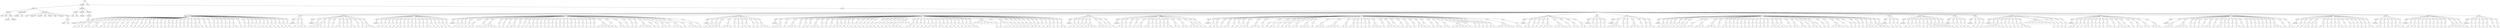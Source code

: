 digraph Tree {
	"t0" [label = "TEI"];
	"t1" [label = "teiHeader"];
	"t2" [label = "fileDesc"];
	"t3" [label = "titleStmt"];
	"t4" [label = "title"];
	"t5" [label = "title"];
	"t6" [label = "author"];
	"t7" [label = "surname"];
	"t8" [label = "forename"];
	"t9" [label = "publicationStmt"];
	"t10" [label = "publisher"];
	"t11" [label = "idno"];
	"t12" [label = "sourceDesc"];
	"t13" [label = "genre"];
	"t14" [label = "inspiration"];
	"t15" [label = "structure"];
	"t16" [label = "type"];
	"t17" [label = "periode"];
	"t18" [label = "taille"];
	"t19" [label = "permalien"];
	"t20" [label = "sources"];
	"t21" [label = "source"];
	"t22" [label = "author"];
	"t23" [label = "text"];
	"t24" [label = "profileDesc"];
	"t25" [label = "creation"];
	"t26" [label = "date"];
	"t27" [label = "date"];
	"t28" [label = "langUsage"];
	"t29" [label = "language"];
	"t30" [label = "textClass"];
	"t31" [label = "keywords"];
	"t32" [label = "term"];
	"t33" [label = "text"];
	"t34" [label = "body"];
	"t35" [label = "div1"];
	"t36" [label = "head"];
	"t37" [label = "div2"];
	"t38" [label = "head"];
	"t39" [label = "listPerson"];
	"t40" [label = "sp"];
	"t41" [label = "p"];
	"t42" [label = "s"];
	"t43" [label = "sp"];
	"t44" [label = "p"];
	"t45" [label = "s"];
	"t46" [label = "s"];
	"t47" [label = "sp"];
	"t48" [label = "p"];
	"t49" [label = "s"];
	"t50" [label = "s"];
	"t51" [label = "sp"];
	"t52" [label = "p"];
	"t53" [label = "s"];
	"t54" [label = "s"];
	"t55" [label = "sp"];
	"t56" [label = "p"];
	"t57" [label = "s"];
	"t58" [label = "s"];
	"t59" [label = "sp"];
	"t60" [label = "p"];
	"t61" [label = "s"];
	"t62" [label = "sp"];
	"t63" [label = "p"];
	"t64" [label = "s"];
	"t65" [label = "sp"];
	"t66" [label = "p"];
	"t67" [label = "s"];
	"t68" [label = "sp"];
	"t69" [label = "p"];
	"t70" [label = "s"];
	"t71" [label = "sp"];
	"t72" [label = "p"];
	"t73" [label = "s"];
	"t74" [label = "s"];
	"t75" [label = "sp"];
	"t76" [label = "p"];
	"t77" [label = "s"];
	"t78" [label = "sp"];
	"t79" [label = "p"];
	"t80" [label = "s"];
	"t81" [label = "sp"];
	"t82" [label = "p"];
	"t83" [label = "s"];
	"t84" [label = "sp"];
	"t85" [label = "p"];
	"t86" [label = "s"];
	"t87" [label = "sp"];
	"t88" [label = "p"];
	"t89" [label = "s"];
	"t90" [label = "sp"];
	"t91" [label = "p"];
	"t92" [label = "s"];
	"t93" [label = "s"];
	"t94" [label = "sp"];
	"t95" [label = "p"];
	"t96" [label = "s"];
	"t97" [label = "sp"];
	"t98" [label = "p"];
	"t99" [label = "s"];
	"t100" [label = "sp"];
	"t101" [label = "p"];
	"t102" [label = "s"];
	"t103" [label = "sp"];
	"t104" [label = "p"];
	"t105" [label = "s"];
	"t106" [label = "sp"];
	"t107" [label = "p"];
	"t108" [label = "s"];
	"t109" [label = "sp"];
	"t110" [label = "p"];
	"t111" [label = "s"];
	"t112" [label = "sp"];
	"t113" [label = "p"];
	"t114" [label = "s"];
	"t115" [label = "sp"];
	"t116" [label = "p"];
	"t117" [label = "s"];
	"t118" [label = "sp"];
	"t119" [label = "p"];
	"t120" [label = "s"];
	"t121" [label = "sp"];
	"t122" [label = "p"];
	"t123" [label = "s"];
	"t124" [label = "sp"];
	"t125" [label = "p"];
	"t126" [label = "s"];
	"t127" [label = "s"];
	"t128" [label = "sp"];
	"t129" [label = "p"];
	"t130" [label = "s"];
	"t131" [label = "sp"];
	"t132" [label = "p"];
	"t133" [label = "s"];
	"t134" [label = "sp"];
	"t135" [label = "p"];
	"t136" [label = "s"];
	"t137" [label = "sp"];
	"t138" [label = "p"];
	"t139" [label = "s"];
	"t140" [label = "sp"];
	"t141" [label = "p"];
	"t142" [label = "s"];
	"t143" [label = "sp"];
	"t144" [label = "p"];
	"t145" [label = "s"];
	"t146" [label = "sp"];
	"t147" [label = "p"];
	"t148" [label = "s"];
	"t149" [label = "sp"];
	"t150" [label = "p"];
	"t151" [label = "s"];
	"t152" [label = "sp"];
	"t153" [label = "p"];
	"t154" [label = "s"];
	"t155" [label = "s"];
	"t156" [label = "sp"];
	"t157" [label = "p"];
	"t158" [label = "s"];
	"t159" [label = "sp"];
	"t160" [label = "p"];
	"t161" [label = "s"];
	"t162" [label = "sp"];
	"t163" [label = "p"];
	"t164" [label = "s"];
	"t165" [label = "s"];
	"t166" [label = "sp"];
	"t167" [label = "p"];
	"t168" [label = "s"];
	"t169" [label = "sp"];
	"t170" [label = "p"];
	"t171" [label = "s"];
	"t172" [label = "sp"];
	"t173" [label = "p"];
	"t174" [label = "s"];
	"t175" [label = "sp"];
	"t176" [label = "p"];
	"t177" [label = "s"];
	"t178" [label = "sp"];
	"t179" [label = "p"];
	"t180" [label = "s"];
	"t181" [label = "sp"];
	"t182" [label = "p"];
	"t183" [label = "s"];
	"t184" [label = "sp"];
	"t185" [label = "p"];
	"t186" [label = "s"];
	"t187" [label = "sp"];
	"t188" [label = "p"];
	"t189" [label = "s"];
	"t190" [label = "sp"];
	"t191" [label = "p"];
	"t192" [label = "s"];
	"t193" [label = "sp"];
	"t194" [label = "p"];
	"t195" [label = "s"];
	"t196" [label = "div2"];
	"t197" [label = "head"];
	"t198" [label = "listPerson"];
	"t199" [label = "sp"];
	"t200" [label = "p"];
	"t201" [label = "s"];
	"t202" [label = "sp"];
	"t203" [label = "p"];
	"t204" [label = "s"];
	"t205" [label = "s"];
	"t206" [label = "s"];
	"t207" [label = "div2"];
	"t208" [label = "head"];
	"t209" [label = "listPerson"];
	"t210" [label = "sp"];
	"t211" [label = "p"];
	"t212" [label = "s"];
	"t213" [label = "sp"];
	"t214" [label = "p"];
	"t215" [label = "s"];
	"t216" [label = "s"];
	"t217" [label = "s"];
	"t218" [label = "p"];
	"t219" [label = "s"];
	"t220" [label = "sp"];
	"t221" [label = "p"];
	"t222" [label = "s"];
	"t223" [label = "sp"];
	"t224" [label = "p"];
	"t225" [label = "s"];
	"t226" [label = "sp"];
	"t227" [label = "p"];
	"t228" [label = "s"];
	"t229" [label = "s"];
	"t230" [label = "sp"];
	"t231" [label = "p"];
	"t232" [label = "s"];
	"t233" [label = "sp"];
	"t234" [label = "p"];
	"t235" [label = "s"];
	"t236" [label = "sp"];
	"t237" [label = "p"];
	"t238" [label = "s"];
	"t239" [label = "s"];
	"t240" [label = "sp"];
	"t241" [label = "p"];
	"t242" [label = "s"];
	"t243" [label = "sp"];
	"t244" [label = "p"];
	"t245" [label = "s"];
	"t246" [label = "sp"];
	"t247" [label = "p"];
	"t248" [label = "s"];
	"t249" [label = "s"];
	"t250" [label = "s"];
	"t251" [label = "div2"];
	"t252" [label = "head"];
	"t253" [label = "listPerson"];
	"t254" [label = "sp"];
	"t255" [label = "p"];
	"t256" [label = "s"];
	"t257" [label = "sp"];
	"t258" [label = "p"];
	"t259" [label = "s"];
	"t260" [label = "sp"];
	"t261" [label = "p"];
	"t262" [label = "s"];
	"t263" [label = "sp"];
	"t264" [label = "p"];
	"t265" [label = "s"];
	"t266" [label = "sp"];
	"t267" [label = "p"];
	"t268" [label = "s"];
	"t269" [label = "sp"];
	"t270" [label = "p"];
	"t271" [label = "s"];
	"t272" [label = "s"];
	"t273" [label = "sp"];
	"t274" [label = "p"];
	"t275" [label = "s"];
	"t276" [label = "sp"];
	"t277" [label = "p"];
	"t278" [label = "s"];
	"t279" [label = "sp"];
	"t280" [label = "p"];
	"t281" [label = "s"];
	"t282" [label = "sp"];
	"t283" [label = "p"];
	"t284" [label = "s"];
	"t285" [label = "sp"];
	"t286" [label = "p"];
	"t287" [label = "s"];
	"t288" [label = "sp"];
	"t289" [label = "p"];
	"t290" [label = "s"];
	"t291" [label = "sp"];
	"t292" [label = "p"];
	"t293" [label = "s"];
	"t294" [label = "s"];
	"t295" [label = "sp"];
	"t296" [label = "p"];
	"t297" [label = "s"];
	"t298" [label = "sp"];
	"t299" [label = "p"];
	"t300" [label = "s"];
	"t301" [label = "sp"];
	"t302" [label = "p"];
	"t303" [label = "s"];
	"t304" [label = "sp"];
	"t305" [label = "p"];
	"t306" [label = "s"];
	"t307" [label = "sp"];
	"t308" [label = "p"];
	"t309" [label = "s"];
	"t310" [label = "div2"];
	"t311" [label = "head"];
	"t312" [label = "listPerson"];
	"t313" [label = "sp"];
	"t314" [label = "p"];
	"t315" [label = "s"];
	"t316" [label = "sp"];
	"t317" [label = "p"];
	"t318" [label = "s"];
	"t319" [label = "sp"];
	"t320" [label = "p"];
	"t321" [label = "s"];
	"t322" [label = "sp"];
	"t323" [label = "p"];
	"t324" [label = "s"];
	"t325" [label = "sp"];
	"t326" [label = "p"];
	"t327" [label = "s"];
	"t328" [label = "s"];
	"t329" [label = "sp"];
	"t330" [label = "p"];
	"t331" [label = "s"];
	"t332" [label = "sp"];
	"t333" [label = "p"];
	"t334" [label = "s"];
	"t335" [label = "s"];
	"t336" [label = "s"];
	"t337" [label = "s"];
	"t338" [label = "s"];
	"t339" [label = "sp"];
	"t340" [label = "p"];
	"t341" [label = "s"];
	"t342" [label = "sp"];
	"t343" [label = "p"];
	"t344" [label = "s"];
	"t345" [label = "sp"];
	"t346" [label = "p"];
	"t347" [label = "s"];
	"t348" [label = "sp"];
	"t349" [label = "p"];
	"t350" [label = "s"];
	"t351" [label = "s"];
	"t352" [label = "sp"];
	"t353" [label = "p"];
	"t354" [label = "s"];
	"t355" [label = "sp"];
	"t356" [label = "p"];
	"t357" [label = "s"];
	"t358" [label = "sp"];
	"t359" [label = "p"];
	"t360" [label = "s"];
	"t361" [label = "sp"];
	"t362" [label = "p"];
	"t363" [label = "s"];
	"t364" [label = "s"];
	"t365" [label = "sp"];
	"t366" [label = "p"];
	"t367" [label = "s"];
	"t368" [label = "sp"];
	"t369" [label = "p"];
	"t370" [label = "s"];
	"t371" [label = "sp"];
	"t372" [label = "p"];
	"t373" [label = "s"];
	"t374" [label = "sp"];
	"t375" [label = "p"];
	"t376" [label = "s"];
	"t377" [label = "sp"];
	"t378" [label = "p"];
	"t379" [label = "s"];
	"t380" [label = "sp"];
	"t381" [label = "p"];
	"t382" [label = "s"];
	"t383" [label = "sp"];
	"t384" [label = "p"];
	"t385" [label = "s"];
	"t386" [label = "sp"];
	"t387" [label = "p"];
	"t388" [label = "s"];
	"t389" [label = "sp"];
	"t390" [label = "p"];
	"t391" [label = "s"];
	"t392" [label = "sp"];
	"t393" [label = "p"];
	"t394" [label = "s"];
	"t395" [label = "sp"];
	"t396" [label = "p"];
	"t397" [label = "s"];
	"t398" [label = "sp"];
	"t399" [label = "p"];
	"t400" [label = "s"];
	"t401" [label = "sp"];
	"t402" [label = "p"];
	"t403" [label = "s"];
	"t404" [label = "sp"];
	"t405" [label = "p"];
	"t406" [label = "s"];
	"t407" [label = "sp"];
	"t408" [label = "p"];
	"t409" [label = "s"];
	"t410" [label = "sp"];
	"t411" [label = "p"];
	"t412" [label = "s"];
	"t413" [label = "sp"];
	"t414" [label = "p"];
	"t415" [label = "s"];
	"t416" [label = "s"];
	"t417" [label = "s"];
	"t418" [label = "s"];
	"t419" [label = "s"];
	"t420" [label = "sp"];
	"t421" [label = "p"];
	"t422" [label = "s"];
	"t423" [label = "sp"];
	"t424" [label = "p"];
	"t425" [label = "s"];
	"t426" [label = "s"];
	"t427" [label = "sp"];
	"t428" [label = "p"];
	"t429" [label = "s"];
	"t430" [label = "sp"];
	"t431" [label = "p"];
	"t432" [label = "s"];
	"t433" [label = "sp"];
	"t434" [label = "p"];
	"t435" [label = "s"];
	"t436" [label = "sp"];
	"t437" [label = "p"];
	"t438" [label = "s"];
	"t439" [label = "s"];
	"t440" [label = "s"];
	"t441" [label = "s"];
	"t442" [label = "sp"];
	"t443" [label = "p"];
	"t444" [label = "s"];
	"t445" [label = "sp"];
	"t446" [label = "p"];
	"t447" [label = "s"];
	"t448" [label = "sp"];
	"t449" [label = "p"];
	"t450" [label = "s"];
	"t451" [label = "s"];
	"t452" [label = "sp"];
	"t453" [label = "p"];
	"t454" [label = "s"];
	"t455" [label = "sp"];
	"t456" [label = "p"];
	"t457" [label = "s"];
	"t458" [label = "s"];
	"t459" [label = "s"];
	"t460" [label = "sp"];
	"t461" [label = "p"];
	"t462" [label = "s"];
	"t463" [label = "sp"];
	"t464" [label = "p"];
	"t465" [label = "s"];
	"t466" [label = "s"];
	"t467" [label = "s"];
	"t468" [label = "sp"];
	"t469" [label = "p"];
	"t470" [label = "s"];
	"t471" [label = "div2"];
	"t472" [label = "head"];
	"t473" [label = "listPerson"];
	"t474" [label = "sp"];
	"t475" [label = "p"];
	"t476" [label = "s"];
	"t477" [label = "sp"];
	"t478" [label = "p"];
	"t479" [label = "s"];
	"t480" [label = "sp"];
	"t481" [label = "p"];
	"t482" [label = "s"];
	"t483" [label = "s"];
	"t484" [label = "s"];
	"t485" [label = "sp"];
	"t486" [label = "p"];
	"t487" [label = "s"];
	"t488" [label = "s"];
	"t489" [label = "s"];
	"t490" [label = "sp"];
	"t491" [label = "p"];
	"t492" [label = "s"];
	"t493" [label = "sp"];
	"t494" [label = "p"];
	"t495" [label = "s"];
	"t496" [label = "sp"];
	"t497" [label = "p"];
	"t498" [label = "s"];
	"t499" [label = "s"];
	"t500" [label = "sp"];
	"t501" [label = "p"];
	"t502" [label = "s"];
	"t503" [label = "sp"];
	"t504" [label = "p"];
	"t505" [label = "s"];
	"t506" [label = "sp"];
	"t507" [label = "p"];
	"t508" [label = "s"];
	"t509" [label = "sp"];
	"t510" [label = "p"];
	"t511" [label = "s"];
	"t512" [label = "s"];
	"t513" [label = "s"];
	"t514" [label = "div2"];
	"t515" [label = "head"];
	"t516" [label = "listPerson"];
	"t517" [label = "sp"];
	"t518" [label = "p"];
	"t519" [label = "s"];
	"t520" [label = "s"];
	"t521" [label = "s"];
	"t522" [label = "sp"];
	"t523" [label = "p"];
	"t524" [label = "s"];
	"t525" [label = "sp"];
	"t526" [label = "p"];
	"t527" [label = "s"];
	"t528" [label = "s"];
	"t529" [label = "s"];
	"t530" [label = "sp"];
	"t531" [label = "p"];
	"t532" [label = "s"];
	"t533" [label = "sp"];
	"t534" [label = "p"];
	"t535" [label = "s"];
	"t536" [label = "sp"];
	"t537" [label = "p"];
	"t538" [label = "s"];
	"t539" [label = "sp"];
	"t540" [label = "p"];
	"t541" [label = "s"];
	"t542" [label = "s"];
	"t543" [label = "s"];
	"t544" [label = "sp"];
	"t545" [label = "p"];
	"t546" [label = "s"];
	"t547" [label = "sp"];
	"t548" [label = "p"];
	"t549" [label = "s"];
	"t550" [label = "sp"];
	"t551" [label = "p"];
	"t552" [label = "s"];
	"t553" [label = "sp"];
	"t554" [label = "p"];
	"t555" [label = "s"];
	"t556" [label = "s"];
	"t557" [label = "s"];
	"t558" [label = "sp"];
	"t559" [label = "p"];
	"t560" [label = "s"];
	"t561" [label = "sp"];
	"t562" [label = "p"];
	"t563" [label = "s"];
	"t564" [label = "sp"];
	"t565" [label = "p"];
	"t566" [label = "s"];
	"t567" [label = "sp"];
	"t568" [label = "p"];
	"t569" [label = "s"];
	"t570" [label = "sp"];
	"t571" [label = "p"];
	"t572" [label = "s"];
	"t573" [label = "sp"];
	"t574" [label = "p"];
	"t575" [label = "s"];
	"t576" [label = "sp"];
	"t577" [label = "p"];
	"t578" [label = "s"];
	"t579" [label = "sp"];
	"t580" [label = "p"];
	"t581" [label = "s"];
	"t582" [label = "sp"];
	"t583" [label = "p"];
	"t584" [label = "s"];
	"t585" [label = "sp"];
	"t586" [label = "p"];
	"t587" [label = "s"];
	"t588" [label = "sp"];
	"t589" [label = "p"];
	"t590" [label = "s"];
	"t591" [label = "sp"];
	"t592" [label = "p"];
	"t593" [label = "s"];
	"t594" [label = "sp"];
	"t595" [label = "p"];
	"t596" [label = "s"];
	"t597" [label = "sp"];
	"t598" [label = "p"];
	"t599" [label = "s"];
	"t600" [label = "s"];
	"t601" [label = "sp"];
	"t602" [label = "p"];
	"t603" [label = "s"];
	"t604" [label = "sp"];
	"t605" [label = "l"];
	"t606" [label = "l"];
	"t607" [label = "l"];
	"t608" [label = "l"];
	"t609" [label = "sp"];
	"t610" [label = "p"];
	"t611" [label = "s"];
	"t612" [label = "s"];
	"t613" [label = "sp"];
	"t614" [label = "p"];
	"t615" [label = "s"];
	"t616" [label = "sp"];
	"t617" [label = "p"];
	"t618" [label = "s"];
	"t619" [label = "sp"];
	"t620" [label = "p"];
	"t621" [label = "s"];
	"t622" [label = "sp"];
	"t623" [label = "p"];
	"t624" [label = "s"];
	"t625" [label = "sp"];
	"t626" [label = "p"];
	"t627" [label = "s"];
	"t628" [label = "sp"];
	"t629" [label = "p"];
	"t630" [label = "s"];
	"t631" [label = "s"];
	"t632" [label = "sp"];
	"t633" [label = "p"];
	"t634" [label = "s"];
	"t635" [label = "s"];
	"t636" [label = "sp"];
	"t637" [label = "p"];
	"t638" [label = "s"];
	"t639" [label = "sp"];
	"t640" [label = "p"];
	"t641" [label = "s"];
	"t642" [label = "sp"];
	"t643" [label = "p"];
	"t644" [label = "s"];
	"t645" [label = "sp"];
	"t646" [label = "p"];
	"t647" [label = "s"];
	"t648" [label = "sp"];
	"t649" [label = "p"];
	"t650" [label = "s"];
	"t651" [label = "sp"];
	"t652" [label = "p"];
	"t653" [label = "s"];
	"t654" [label = "sp"];
	"t655" [label = "p"];
	"t656" [label = "s"];
	"t657" [label = "sp"];
	"t658" [label = "p"];
	"t659" [label = "s"];
	"t660" [label = "s"];
	"t661" [label = "sp"];
	"t662" [label = "l"];
	"t663" [label = "l"];
	"t664" [label = "l"];
	"t665" [label = "l"];
	"t666" [label = "l"];
	"t667" [label = "l"];
	"t668" [label = "sp"];
	"t669" [label = "p"];
	"t670" [label = "s"];
	"t671" [label = "sp"];
	"t672" [label = "p"];
	"t673" [label = "s"];
	"t674" [label = "l"];
	"t675" [label = "l"];
	"t676" [label = "sp"];
	"t677" [label = "p"];
	"t678" [label = "s"];
	"t679" [label = "sp"];
	"t680" [label = "p"];
	"t681" [label = "s"];
	"t682" [label = "sp"];
	"t683" [label = "p"];
	"t684" [label = "s"];
	"t685" [label = "sp"];
	"t686" [label = "p"];
	"t687" [label = "s"];
	"t688" [label = "sp"];
	"t689" [label = "p"];
	"t690" [label = "s"];
	"t691" [label = "sp"];
	"t692" [label = "p"];
	"t693" [label = "s"];
	"t694" [label = "sp"];
	"t695" [label = "p"];
	"t696" [label = "s"];
	"t697" [label = "sp"];
	"t698" [label = "p"];
	"t699" [label = "s"];
	"t700" [label = "s"];
	"t701" [label = "sp"];
	"t702" [label = "p"];
	"t703" [label = "s"];
	"t704" [label = "sp"];
	"t705" [label = "p"];
	"t706" [label = "s"];
	"t707" [label = "sp"];
	"t708" [label = "p"];
	"t709" [label = "s"];
	"t710" [label = "s"];
	"t711" [label = "sp"];
	"t712" [label = "p"];
	"t713" [label = "s"];
	"t714" [label = "sp"];
	"t715" [label = "p"];
	"t716" [label = "s"];
	"t717" [label = "sp"];
	"t718" [label = "p"];
	"t719" [label = "s"];
	"t720" [label = "s"];
	"t721" [label = "div2"];
	"t722" [label = "head"];
	"t723" [label = "listPerson"];
	"t724" [label = "sp"];
	"t725" [label = "p"];
	"t726" [label = "s"];
	"t727" [label = "sp"];
	"t728" [label = "p"];
	"t729" [label = "s"];
	"t730" [label = "sp"];
	"t731" [label = "p"];
	"t732" [label = "s"];
	"t733" [label = "sp"];
	"t734" [label = "p"];
	"t735" [label = "s"];
	"t736" [label = "sp"];
	"t737" [label = "p"];
	"t738" [label = "s"];
	"t739" [label = "s"];
	"t740" [label = "s"];
	"t741" [label = "s"];
	"t742" [label = "sp"];
	"t743" [label = "p"];
	"t744" [label = "s"];
	"t745" [label = "s"];
	"t746" [label = "s"];
	"t747" [label = "sp"];
	"t748" [label = "p"];
	"t749" [label = "s"];
	"t750" [label = "sp"];
	"t751" [label = "p"];
	"t752" [label = "s"];
	"t753" [label = "div2"];
	"t754" [label = "head"];
	"t755" [label = "listPerson"];
	"t756" [label = "sp"];
	"t757" [label = "p"];
	"t758" [label = "s"];
	"t759" [label = "s"];
	"t760" [label = "sp"];
	"t761" [label = "p"];
	"t762" [label = "s"];
	"t763" [label = "sp"];
	"t764" [label = "p"];
	"t765" [label = "s"];
	"t766" [label = "sp"];
	"t767" [label = "p"];
	"t768" [label = "s"];
	"t769" [label = "sp"];
	"t770" [label = "p"];
	"t771" [label = "s"];
	"t772" [label = "s"];
	"t773" [label = "sp"];
	"t774" [label = "p"];
	"t775" [label = "s"];
	"t776" [label = "s"];
	"t777" [label = "sp"];
	"t778" [label = "p"];
	"t779" [label = "s"];
	"t780" [label = "sp"];
	"t781" [label = "p"];
	"t782" [label = "s"];
	"t783" [label = "sp"];
	"t784" [label = "p"];
	"t785" [label = "s"];
	"t786" [label = "sp"];
	"t787" [label = "p"];
	"t788" [label = "s"];
	"t789" [label = "sp"];
	"t790" [label = "p"];
	"t791" [label = "s"];
	"t792" [label = "s"];
	"t793" [label = "sp"];
	"t794" [label = "p"];
	"t795" [label = "s"];
	"t796" [label = "s"];
	"t797" [label = "sp"];
	"t798" [label = "p"];
	"t799" [label = "s"];
	"t800" [label = "s"];
	"t801" [label = "sp"];
	"t802" [label = "p"];
	"t803" [label = "s"];
	"t804" [label = "s"];
	"t805" [label = "s"];
	"t806" [label = "sp"];
	"t807" [label = "p"];
	"t808" [label = "s"];
	"t809" [label = "sp"];
	"t810" [label = "p"];
	"t811" [label = "s"];
	"t812" [label = "div2"];
	"t813" [label = "head"];
	"t814" [label = "listPerson"];
	"t815" [label = "sp"];
	"t816" [label = "p"];
	"t817" [label = "s"];
	"t818" [label = "sp"];
	"t819" [label = "p"];
	"t820" [label = "s"];
	"t821" [label = "s"];
	"t822" [label = "sp"];
	"t823" [label = "p"];
	"t824" [label = "s"];
	"t825" [label = "sp"];
	"t826" [label = "p"];
	"t827" [label = "s"];
	"t828" [label = "s"];
	"t829" [label = "sp"];
	"t830" [label = "p"];
	"t831" [label = "s"];
	"t832" [label = "sp"];
	"t833" [label = "p"];
	"t834" [label = "s"];
	"t835" [label = "sp"];
	"t836" [label = "p"];
	"t837" [label = "s"];
	"t838" [label = "sp"];
	"t839" [label = "p"];
	"t840" [label = "s"];
	"t841" [label = "s"];
	"t842" [label = "sp"];
	"t843" [label = "p"];
	"t844" [label = "s"];
	"t845" [label = "s"];
	"t846" [label = "s"];
	"t847" [label = "sp"];
	"t848" [label = "p"];
	"t849" [label = "s"];
	"t850" [label = "sp"];
	"t851" [label = "p"];
	"t852" [label = "s"];
	"t853" [label = "sp"];
	"t854" [label = "p"];
	"t855" [label = "s"];
	"t856" [label = "s"];
	"t857" [label = "sp"];
	"t858" [label = "p"];
	"t859" [label = "s"];
	"t860" [label = "sp"];
	"t861" [label = "p"];
	"t862" [label = "s"];
	"t863" [label = "sp"];
	"t864" [label = "p"];
	"t865" [label = "s"];
	"t866" [label = "s"];
	"t867" [label = "sp"];
	"t868" [label = "p"];
	"t869" [label = "s"];
	"t870" [label = "s"];
	"t871" [label = "sp"];
	"t872" [label = "p"];
	"t873" [label = "s"];
	"t874" [label = "s"];
	"t875" [label = "s"];
	"t876" [label = "sp"];
	"t877" [label = "p"];
	"t878" [label = "s"];
	"t879" [label = "sp"];
	"t880" [label = "p"];
	"t881" [label = "s"];
	"t882" [label = "s"];
	"t883" [label = "s"];
	"t884" [label = "sp"];
	"t885" [label = "p"];
	"t886" [label = "s"];
	"t887" [label = "s"];
	"t888" [label = "s"];
	"t889" [label = "s"];
	"t890" [label = "sp"];
	"t891" [label = "p"];
	"t892" [label = "s"];
	"t893" [label = "s"];
	"t894" [label = "sp"];
	"t895" [label = "p"];
	"t896" [label = "s"];
	"t897" [label = "s"];
	"t898" [label = "sp"];
	"t899" [label = "p"];
	"t900" [label = "s"];
	"t901" [label = "sp"];
	"t902" [label = "p"];
	"t903" [label = "s"];
	"t904" [label = "sp"];
	"t905" [label = "p"];
	"t906" [label = "s"];
	"t907" [label = "sp"];
	"t908" [label = "p"];
	"t909" [label = "s"];
	"t910" [label = "sp"];
	"t911" [label = "p"];
	"t912" [label = "s"];
	"t913" [label = "s"];
	"t914" [label = "s"];
	"t915" [label = "sp"];
	"t916" [label = "p"];
	"t917" [label = "s"];
	"t918" [label = "sp"];
	"t919" [label = "p"];
	"t920" [label = "s"];
	"t921" [label = "s"];
	"t922" [label = "s"];
	"t923" [label = "sp"];
	"t924" [label = "p"];
	"t925" [label = "s"];
	"t926" [label = "sp"];
	"t927" [label = "p"];
	"t928" [label = "s"];
	"t929" [label = "sp"];
	"t930" [label = "p"];
	"t931" [label = "s"];
	"t932" [label = "s"];
	"t933" [label = "sp"];
	"t934" [label = "p"];
	"t935" [label = "s"];
	"t936" [label = "sp"];
	"t937" [label = "p"];
	"t938" [label = "s"];
	"t939" [label = "s"];
	"t940" [label = "s"];
	"t941" [label = "sp"];
	"t942" [label = "p"];
	"t943" [label = "s"];
	"t944" [label = "sp"];
	"t945" [label = "p"];
	"t946" [label = "s"];
	"t947" [label = "sp"];
	"t948" [label = "p"];
	"t949" [label = "s"];
	"t950" [label = "s"];
	"t951" [label = "sp"];
	"t952" [label = "p"];
	"t953" [label = "s"];
	"t954" [label = "s"];
	"t955" [label = "sp"];
	"t956" [label = "p"];
	"t957" [label = "s"];
	"t958" [label = "s"];
	"t959" [label = "s"];
	"t960" [label = "s"];
	"t961" [label = "s"];
	"t962" [label = "sp"];
	"t963" [label = "p"];
	"t964" [label = "s"];
	"t965" [label = "sp"];
	"t966" [label = "p"];
	"t967" [label = "s"];
	"t968" [label = "sp"];
	"t969" [label = "p"];
	"t970" [label = "s"];
	"t971" [label = "sp"];
	"t972" [label = "p"];
	"t973" [label = "s"];
	"t974" [label = "sp"];
	"t975" [label = "p"];
	"t976" [label = "s"];
	"t977" [label = "sp"];
	"t978" [label = "p"];
	"t979" [label = "s"];
	"t980" [label = "s"];
	"t981" [label = "sp"];
	"t982" [label = "p"];
	"t983" [label = "s"];
	"t984" [label = "s"];
	"t985" [label = "s"];
	"t986" [label = "s"];
	"t987" [label = "s"];
	"t988" [label = "sp"];
	"t989" [label = "p"];
	"t990" [label = "s"];
	"t991" [label = "s"];
	"t992" [label = "div2"];
	"t993" [label = "head"];
	"t994" [label = "listPerson"];
	"t995" [label = "sp"];
	"t996" [label = "p"];
	"t997" [label = "s"];
	"t998" [label = "s"];
	"t999" [label = "sp"];
	"t1000" [label = "p"];
	"t1001" [label = "s"];
	"t1002" [label = "sp"];
	"t1003" [label = "p"];
	"t1004" [label = "s"];
	"t1005" [label = "sp"];
	"t1006" [label = "p"];
	"t1007" [label = "s"];
	"t1008" [label = "sp"];
	"t1009" [label = "p"];
	"t1010" [label = "s"];
	"t1011" [label = "s"];
	"t1012" [label = "s"];
	"t1013" [label = "sp"];
	"t1014" [label = "p"];
	"t1015" [label = "s"];
	"t1016" [label = "s"];
	"t1017" [label = "s"];
	"t1018" [label = "s"];
	"t1019" [label = "sp"];
	"t1020" [label = "p"];
	"t1021" [label = "s"];
	"t1022" [label = "sp"];
	"t1023" [label = "p"];
	"t1024" [label = "s"];
	"t1025" [label = "s"];
	"t1026" [label = "sp"];
	"t1027" [label = "p"];
	"t1028" [label = "s"];
	"t1029" [label = "s"];
	"t1030" [label = "div2"];
	"t1031" [label = "head"];
	"t1032" [label = "listPerson"];
	"t1033" [label = "sp"];
	"t1034" [label = "p"];
	"t1035" [label = "s"];
	"t1036" [label = "sp"];
	"t1037" [label = "p"];
	"t1038" [label = "s"];
	"t1039" [label = "s"];
	"t1040" [label = "sp"];
	"t1041" [label = "p"];
	"t1042" [label = "s"];
	"t1043" [label = "sp"];
	"t1044" [label = "p"];
	"t1045" [label = "s"];
	"t1046" [label = "div2"];
	"t1047" [label = "head"];
	"t1048" [label = "listPerson"];
	"t1049" [label = "sp"];
	"t1050" [label = "p"];
	"t1051" [label = "s"];
	"t1052" [label = "s"];
	"t1053" [label = "s"];
	"t1054" [label = "s"];
	"t1055" [label = "sp"];
	"t1056" [label = "p"];
	"t1057" [label = "s"];
	"t1058" [label = "sp"];
	"t1059" [label = "p"];
	"t1060" [label = "s"];
	"t1061" [label = "sp"];
	"t1062" [label = "p"];
	"t1063" [label = "s"];
	"t1064" [label = "s"];
	"t1065" [label = "s"];
	"t1066" [label = "sp"];
	"t1067" [label = "p"];
	"t1068" [label = "s"];
	"t1069" [label = "sp"];
	"t1070" [label = "p"];
	"t1071" [label = "s"];
	"t1072" [label = "sp"];
	"t1073" [label = "p"];
	"t1074" [label = "s"];
	"t1075" [label = "s"];
	"t1076" [label = "div2"];
	"t1077" [label = "head"];
	"t1078" [label = "listPerson"];
	"t1079" [label = "sp"];
	"t1080" [label = "p"];
	"t1081" [label = "s"];
	"t1082" [label = "sp"];
	"t1083" [label = "p"];
	"t1084" [label = "s"];
	"t1085" [label = "sp"];
	"t1086" [label = "p"];
	"t1087" [label = "s"];
	"t1088" [label = "sp"];
	"t1089" [label = "p"];
	"t1090" [label = "s"];
	"t1091" [label = "sp"];
	"t1092" [label = "p"];
	"t1093" [label = "s"];
	"t1094" [label = "sp"];
	"t1095" [label = "p"];
	"t1096" [label = "s"];
	"t1097" [label = "sp"];
	"t1098" [label = "p"];
	"t1099" [label = "s"];
	"t1100" [label = "s"];
	"t1101" [label = "sp"];
	"t1102" [label = "p"];
	"t1103" [label = "s"];
	"t1104" [label = "s"];
	"t1105" [label = "sp"];
	"t1106" [label = "p"];
	"t1107" [label = "s"];
	"t1108" [label = "s"];
	"t1109" [label = "s"];
	"t1110" [label = "sp"];
	"t1111" [label = "p"];
	"t1112" [label = "s"];
	"t1113" [label = "s"];
	"t1114" [label = "s"];
	"t1115" [label = "sp"];
	"t1116" [label = "p"];
	"t1117" [label = "s"];
	"t1118" [label = "sp"];
	"t1119" [label = "p"];
	"t1120" [label = "s"];
	"t1121" [label = "s"];
	"t1122" [label = "sp"];
	"t1123" [label = "p"];
	"t1124" [label = "s"];
	"t1125" [label = "sp"];
	"t1126" [label = "p"];
	"t1127" [label = "s"];
	"t1128" [label = "sp"];
	"t1129" [label = "p"];
	"t1130" [label = "s"];
	"t1131" [label = "sp"];
	"t1132" [label = "p"];
	"t1133" [label = "s"];
	"t1134" [label = "sp"];
	"t1135" [label = "p"];
	"t1136" [label = "s"];
	"t1137" [label = "sp"];
	"t1138" [label = "p"];
	"t1139" [label = "s"];
	"t1140" [label = "sp"];
	"t1141" [label = "p"];
	"t1142" [label = "s"];
	"t1143" [label = "sp"];
	"t1144" [label = "p"];
	"t1145" [label = "s"];
	"t1146" [label = "sp"];
	"t1147" [label = "p"];
	"t1148" [label = "s"];
	"t1149" [label = "sp"];
	"t1150" [label = "p"];
	"t1151" [label = "s"];
	"t1152" [label = "sp"];
	"t1153" [label = "p"];
	"t1154" [label = "s"];
	"t1155" [label = "sp"];
	"t1156" [label = "p"];
	"t1157" [label = "s"];
	"t1158" [label = "s"];
	"t1159" [label = "s"];
	"t1160" [label = "sp"];
	"t1161" [label = "p"];
	"t1162" [label = "s"];
	"t1163" [label = "sp"];
	"t1164" [label = "p"];
	"t1165" [label = "s"];
	"t1166" [label = "sp"];
	"t1167" [label = "p"];
	"t1168" [label = "s"];
	"t1169" [label = "sp"];
	"t1170" [label = "p"];
	"t1171" [label = "s"];
	"t1172" [label = "s"];
	"t1173" [label = "sp"];
	"t1174" [label = "p"];
	"t1175" [label = "s"];
	"t1176" [label = "s"];
	"t1177" [label = "sp"];
	"t1178" [label = "p"];
	"t1179" [label = "s"];
	"t1180" [label = "sp"];
	"t1181" [label = "p"];
	"t1182" [label = "s"];
	"t1183" [label = "s"];
	"t1184" [label = "sp"];
	"t1185" [label = "p"];
	"t1186" [label = "s"];
	"t1187" [label = "sp"];
	"t1188" [label = "p"];
	"t1189" [label = "s"];
	"t1190" [label = "sp"];
	"t1191" [label = "p"];
	"t1192" [label = "s"];
	"t1193" [label = "sp"];
	"t1194" [label = "p"];
	"t1195" [label = "s"];
	"t1196" [label = "s"];
	"t1197" [label = "s"];
	"t1198" [label = "s"];
	"t1199" [label = "sp"];
	"t1200" [label = "p"];
	"t1201" [label = "s"];
	"t1202" [label = "sp"];
	"t1203" [label = "p"];
	"t1204" [label = "s"];
	"t1205" [label = "sp"];
	"t1206" [label = "p"];
	"t1207" [label = "s"];
	"t1208" [label = "sp"];
	"t1209" [label = "p"];
	"t1210" [label = "s"];
	"t1211" [label = "sp"];
	"t1212" [label = "p"];
	"t1213" [label = "s"];
	"t1214" [label = "sp"];
	"t1215" [label = "p"];
	"t1216" [label = "s"];
	"t1217" [label = "s"];
	"t1218" [label = "s"];
	"t1219" [label = "sp"];
	"t1220" [label = "p"];
	"t1221" [label = "s"];
	"t1222" [label = "sp"];
	"t1223" [label = "p"];
	"t1224" [label = "s"];
	"t1225" [label = "s"];
	"t1226" [label = "sp"];
	"t1227" [label = "p"];
	"t1228" [label = "s"];
	"t1229" [label = "div2"];
	"t1230" [label = "head"];
	"t1231" [label = "listPerson"];
	"t1232" [label = "sp"];
	"t1233" [label = "p"];
	"t1234" [label = "s"];
	"t1235" [label = "sp"];
	"t1236" [label = "p"];
	"t1237" [label = "s"];
	"t1238" [label = "sp"];
	"t1239" [label = "p"];
	"t1240" [label = "s"];
	"t1241" [label = "div2"];
	"t1242" [label = "head"];
	"t1243" [label = "listPerson"];
	"t1244" [label = "sp"];
	"t1245" [label = "p"];
	"t1246" [label = "s"];
	"t1247" [label = "sp"];
	"t1248" [label = "p"];
	"t1249" [label = "s"];
	"t1250" [label = "sp"];
	"t1251" [label = "p"];
	"t1252" [label = "s"];
	"t1253" [label = "sp"];
	"t1254" [label = "p"];
	"t1255" [label = "s"];
	"t1256" [label = "s"];
	"t1257" [label = "sp"];
	"t1258" [label = "p"];
	"t1259" [label = "s"];
	"t1260" [label = "sp"];
	"t1261" [label = "p"];
	"t1262" [label = "s"];
	"t1263" [label = "s"];
	"t1264" [label = "s"];
	"t1265" [label = "sp"];
	"t1266" [label = "p"];
	"t1267" [label = "s"];
	"t1268" [label = "s"];
	"t1269" [label = "sp"];
	"t1270" [label = "p"];
	"t1271" [label = "s"];
	"t1272" [label = "sp"];
	"t1273" [label = "p"];
	"t1274" [label = "s"];
	"t1275" [label = "sp"];
	"t1276" [label = "p"];
	"t1277" [label = "s"];
	"t1278" [label = "div2"];
	"t1279" [label = "head"];
	"t1280" [label = "listPerson"];
	"t1281" [label = "sp"];
	"t1282" [label = "p"];
	"t1283" [label = "s"];
	"t1284" [label = "sp"];
	"t1285" [label = "p"];
	"t1286" [label = "s"];
	"t1287" [label = "sp"];
	"t1288" [label = "p"];
	"t1289" [label = "s"];
	"t1290" [label = "sp"];
	"t1291" [label = "p"];
	"t1292" [label = "s"];
	"t1293" [label = "div2"];
	"t1294" [label = "head"];
	"t1295" [label = "listPerson"];
	"t1296" [label = "sp"];
	"t1297" [label = "p"];
	"t1298" [label = "s"];
	"t1299" [label = "sp"];
	"t1300" [label = "p"];
	"t1301" [label = "s"];
	"t1302" [label = "sp"];
	"t1303" [label = "p"];
	"t1304" [label = "s"];
	"t1305" [label = "div2"];
	"t1306" [label = "head"];
	"t1307" [label = "listPerson"];
	"t1308" [label = "sp"];
	"t1309" [label = "p"];
	"t1310" [label = "s"];
	"t1311" [label = "sp"];
	"t1312" [label = "p"];
	"t1313" [label = "s"];
	"t1314" [label = "s"];
	"t1315" [label = "s"];
	"t1316" [label = "s"];
	"t1317" [label = "sp"];
	"t1318" [label = "p"];
	"t1319" [label = "s"];
	"t1320" [label = "sp"];
	"t1321" [label = "p"];
	"t1322" [label = "s"];
	"t1323" [label = "sp"];
	"t1324" [label = "p"];
	"t1325" [label = "s"];
	"t1326" [label = "sp"];
	"t1327" [label = "p"];
	"t1328" [label = "s"];
	"t1329" [label = "sp"];
	"t1330" [label = "p"];
	"t1331" [label = "s"];
	"t1332" [label = "sp"];
	"t1333" [label = "p"];
	"t1334" [label = "s"];
	"t1335" [label = "s"];
	"t1336" [label = "s"];
	"t1337" [label = "sp"];
	"t1338" [label = "l"];
	"t1339" [label = "l"];
	"t1340" [label = "l"];
	"t1341" [label = "l"];
	"t1342" [label = "l"];
	"t1343" [label = "l"];
	"t1344" [label = "l"];
	"t1345" [label = "l"];
	"t1346" [label = "sp"];
	"t1347" [label = "p"];
	"t1348" [label = "s"];
	"t1349" [label = "sp"];
	"t1350" [label = "p"];
	"t1351" [label = "s"];
	"t1352" [label = "sp"];
	"t1353" [label = "p"];
	"t1354" [label = "s"];
	"t1355" [label = "sp"];
	"t1356" [label = "p"];
	"t1357" [label = "s"];
	"t1358" [label = "div2"];
	"t1359" [label = "head"];
	"t1360" [label = "listPerson"];
	"t1361" [label = "sp"];
	"t1362" [label = "p"];
	"t1363" [label = "s"];
	"t1364" [label = "s"];
	"t1365" [label = "sp"];
	"t1366" [label = "p"];
	"t1367" [label = "s"];
	"t1368" [label = "sp"];
	"t1369" [label = "p"];
	"t1370" [label = "s"];
	"t1371" [label = "sp"];
	"t1372" [label = "p"];
	"t1373" [label = "s"];
	"t1374" [label = "s"];
	"t1375" [label = "sp"];
	"t1376" [label = "p"];
	"t1377" [label = "s"];
	"t1378" [label = "sp"];
	"t1379" [label = "p"];
	"t1380" [label = "s"];
	"t1381" [label = "sp"];
	"t1382" [label = "p"];
	"t1383" [label = "s"];
	"t1384" [label = "sp"];
	"t1385" [label = "p"];
	"t1386" [label = "s"];
	"t1387" [label = "sp"];
	"t1388" [label = "p"];
	"t1389" [label = "s"];
	"t1390" [label = "s"];
	"t1391" [label = "sp"];
	"t1392" [label = "p"];
	"t1393" [label = "s"];
	"t1394" [label = "sp"];
	"t1395" [label = "p"];
	"t1396" [label = "s"];
	"t1397" [label = "s"];
	"t1398" [label = "s"];
	"t1399" [label = "sp"];
	"t1400" [label = "p"];
	"t1401" [label = "s"];
	"t1402" [label = "sp"];
	"t1403" [label = "p"];
	"t1404" [label = "s"];
	"t1405" [label = "sp"];
	"t1406" [label = "p"];
	"t1407" [label = "s"];
	"t1408" [label = "s"];
	"t1409" [label = "sp"];
	"t1410" [label = "p"];
	"t1411" [label = "s"];
	"t1412" [label = "s"];
	"t1413" [label = "sp"];
	"t1414" [label = "p"];
	"t1415" [label = "s"];
	"t1416" [label = "s"];
	"t1417" [label = "s"];
	"t1418" [label = "div2"];
	"t1419" [label = "head"];
	"t1420" [label = "listPerson"];
	"t1421" [label = "sp"];
	"t1422" [label = "p"];
	"t1423" [label = "s"];
	"t1424" [label = "s"];
	"t1425" [label = "s"];
	"t1426" [label = "sp"];
	"t1427" [label = "p"];
	"t1428" [label = "s"];
	"t1429" [label = "s"];
	"t1430" [label = "s"];
	"t1431" [label = "s"];
	"t1432" [label = "sp"];
	"t1433" [label = "p"];
	"t1434" [label = "s"];
	"t1435" [label = "sp"];
	"t1436" [label = "p"];
	"t1437" [label = "s"];
	"t1438" [label = "sp"];
	"t1439" [label = "p"];
	"t1440" [label = "s"];
	"t1441" [label = "sp"];
	"t1442" [label = "p"];
	"t1443" [label = "s"];
	"t1444" [label = "sp"];
	"t1445" [label = "p"];
	"t1446" [label = "s"];
	"t1447" [label = "s"];
	"t1448" [label = "sp"];
	"t1449" [label = "p"];
	"t1450" [label = "s"];
	"t1451" [label = "sp"];
	"t1452" [label = "p"];
	"t1453" [label = "s"];
	"t1454" [label = "s"];
	"t1455" [label = "sp"];
	"t1456" [label = "p"];
	"t1457" [label = "s"];
	"t1458" [label = "sp"];
	"t1459" [label = "p"];
	"t1460" [label = "s"];
	"t1461" [label = "sp"];
	"t1462" [label = "p"];
	"t1463" [label = "s"];
	"t1464" [label = "sp"];
	"t1465" [label = "p"];
	"t1466" [label = "s"];
	"t1467" [label = "s"];
	"t1468" [label = "sp"];
	"t1469" [label = "p"];
	"t1470" [label = "s"];
	"t1471" [label = "sp"];
	"t1472" [label = "p"];
	"t1473" [label = "s"];
	"t1474" [label = "sp"];
	"t1475" [label = "p"];
	"t1476" [label = "s"];
	"t1477" [label = "sp"];
	"t1478" [label = "p"];
	"t1479" [label = "s"];
	"t1480" [label = "sp"];
	"t1481" [label = "p"];
	"t1482" [label = "s"];
	"t1483" [label = "sp"];
	"t1484" [label = "p"];
	"t1485" [label = "s"];
	"t1486" [label = "sp"];
	"t1487" [label = "p"];
	"t1488" [label = "s"];
	"t1489" [label = "sp"];
	"t1490" [label = "p"];
	"t1491" [label = "s"];
	"t1492" [label = "sp"];
	"t1493" [label = "p"];
	"t1494" [label = "s"];
	"t1495" [label = "s"];
	"t1496" [label = "s"];
	"t1497" [label = "sp"];
	"t1498" [label = "p"];
	"t1499" [label = "s"];
	"t1500" [label = "sp"];
	"t1501" [label = "p"];
	"t1502" [label = "s"];
	"t1503" [label = "s"];
	"t1504" [label = "div2"];
	"t1505" [label = "head"];
	"t1506" [label = "listPerson"];
	"t1507" [label = "sp"];
	"t1508" [label = "p"];
	"t1509" [label = "s"];
	"t1510" [label = "sp"];
	"t1511" [label = "p"];
	"t1512" [label = "s"];
	"t1513" [label = "sp"];
	"t1514" [label = "p"];
	"t1515" [label = "s"];
	"t1516" [label = "s"];
	"t1517" [label = "sp"];
	"t1518" [label = "p"];
	"t1519" [label = "s"];
	"t1520" [label = "p"];
	"t1521" [label = "s"];
	"t1522" [label = "sp"];
	"t1523" [label = "p"];
	"t1524" [label = "s"];
	"t1525" [label = "s"];
	"t1526" [label = "sp"];
	"t1527" [label = "p"];
	"t1528" [label = "s"];
	"t1529" [label = "sp"];
	"t1530" [label = "p"];
	"t1531" [label = "s"];
	"t1532" [label = "sp"];
	"t1533" [label = "p"];
	"t1534" [label = "s"];
	"t1535" [label = "sp"];
	"t1536" [label = "p"];
	"t1537" [label = "s"];
	"t1538" [label = "s"];
	"t1539" [label = "sp"];
	"t1540" [label = "p"];
	"t1541" [label = "s"];
	"t1542" [label = "sp"];
	"t1543" [label = "p"];
	"t1544" [label = "s"];
	"t1545" [label = "sp"];
	"t1546" [label = "p"];
	"t1547" [label = "s"];
	"t1548" [label = "sp"];
	"t1549" [label = "p"];
	"t1550" [label = "s"];
	"t1551" [label = "sp"];
	"t1552" [label = "p"];
	"t1553" [label = "s"];
	"t1554" [label = "sp"];
	"t1555" [label = "p"];
	"t1556" [label = "s"];
	"t1557" [label = "sp"];
	"t1558" [label = "p"];
	"t1559" [label = "s"];
	"t1560" [label = "s"];
	"t1561" [label = "div2"];
	"t1562" [label = "head"];
	"t1563" [label = "listPerson"];
	"t1564" [label = "sp"];
	"t1565" [label = "p"];
	"t1566" [label = "s"];
	"t1567" [label = "s"];
	"t1568" [label = "sp"];
	"t1569" [label = "p"];
	"t1570" [label = "s"];
	"t1571" [label = "sp"];
	"t1572" [label = "p"];
	"t1573" [label = "s"];
	"t1574" [label = "sp"];
	"t1575" [label = "p"];
	"t1576" [label = "s"];
	"t1577" [label = "sp"];
	"t1578" [label = "p"];
	"t1579" [label = "s"];
	"t1580" [label = "s"];
	"t1581" [label = "sp"];
	"t1582" [label = "p"];
	"t1583" [label = "s"];
	"t1584" [label = "div2"];
	"t1585" [label = "head"];
	"t1586" [label = "listPerson"];
	"t1587" [label = "sp"];
	"t1588" [label = "p"];
	"t1589" [label = "s"];
	"t1590" [label = "sp"];
	"t1591" [label = "p"];
	"t1592" [label = "s"];
	"t1593" [label = "s"];
	"t1594" [label = "sp"];
	"t1595" [label = "p"];
	"t1596" [label = "s"];
	"t1597" [label = "sp"];
	"t1598" [label = "p"];
	"t1599" [label = "s"];
	"t1600" [label = "sp"];
	"t1601" [label = "p"];
	"t1602" [label = "s"];
	"t1603" [label = "sp"];
	"t1604" [label = "p"];
	"t1605" [label = "s"];
	"t1606" [label = "sp"];
	"t1607" [label = "p"];
	"t1608" [label = "s"];
	"t1609" [label = "sp"];
	"t1610" [label = "p"];
	"t1611" [label = "s"];
	"t1612" [label = "sp"];
	"t1613" [label = "p"];
	"t1614" [label = "s"];
	"t1615" [label = "sp"];
	"t1616" [label = "p"];
	"t1617" [label = "s"];
	"t1618" [label = "sp"];
	"t1619" [label = "p"];
	"t1620" [label = "s"];
	"t1621" [label = "s"];
	"t1622" [label = "s"];
	"t1623" [label = "s"];
	"t1624" [label = "sp"];
	"t1625" [label = "p"];
	"t1626" [label = "s"];
	"t1627" [label = "sp"];
	"t1628" [label = "p"];
	"t1629" [label = "s"];
	"t1630" [label = "div2"];
	"t1631" [label = "head"];
	"t1632" [label = "listPerson"];
	"t1633" [label = "sp"];
	"t1634" [label = "p"];
	"t1635" [label = "s"];
	"t1636" [label = "sp"];
	"t1637" [label = "p"];
	"t1638" [label = "s"];
	"t1639" [label = "sp"];
	"t1640" [label = "p"];
	"t1641" [label = "s"];
	"t1642" [label = "sp"];
	"t1643" [label = "p"];
	"t1644" [label = "s"];
	"t1645" [label = "sp"];
	"t1646" [label = "p"];
	"t1647" [label = "s"];
	"t1648" [label = "s"];
	"t1649" [label = "sp"];
	"t1650" [label = "p"];
	"t1651" [label = "s"];
	"t1652" [label = "sp"];
	"t1653" [label = "p"];
	"t1654" [label = "s"];
	"t0" -> "t1";
	"t1" -> "t2";
	"t2" -> "t3";
	"t3" -> "t4";
	"t3" -> "t5";
	"t3" -> "t6";
	"t6" -> "t7";
	"t6" -> "t8";
	"t2" -> "t9";
	"t9" -> "t10";
	"t9" -> "t11";
	"t2" -> "t12";
	"t12" -> "t13";
	"t12" -> "t14";
	"t12" -> "t15";
	"t12" -> "t16";
	"t12" -> "t17";
	"t12" -> "t18";
	"t12" -> "t19";
	"t12" -> "t20";
	"t20" -> "t21";
	"t21" -> "t22";
	"t21" -> "t23";
	"t1" -> "t24";
	"t24" -> "t25";
	"t25" -> "t26";
	"t25" -> "t27";
	"t24" -> "t28";
	"t28" -> "t29";
	"t24" -> "t30";
	"t30" -> "t31";
	"t31" -> "t32";
	"t0" -> "t33";
	"t33" -> "t34";
	"t34" -> "t35";
	"t35" -> "t36";
	"t35" -> "t37";
	"t37" -> "t38";
	"t38" -> "t39";
	"t37" -> "t40";
	"t40" -> "t41";
	"t41" -> "t42";
	"t37" -> "t43";
	"t43" -> "t44";
	"t44" -> "t45";
	"t44" -> "t46";
	"t37" -> "t47";
	"t47" -> "t48";
	"t48" -> "t49";
	"t48" -> "t50";
	"t37" -> "t51";
	"t51" -> "t52";
	"t52" -> "t53";
	"t52" -> "t54";
	"t37" -> "t55";
	"t55" -> "t56";
	"t56" -> "t57";
	"t56" -> "t58";
	"t37" -> "t59";
	"t59" -> "t60";
	"t60" -> "t61";
	"t37" -> "t62";
	"t62" -> "t63";
	"t63" -> "t64";
	"t37" -> "t65";
	"t65" -> "t66";
	"t66" -> "t67";
	"t37" -> "t68";
	"t68" -> "t69";
	"t69" -> "t70";
	"t37" -> "t71";
	"t71" -> "t72";
	"t72" -> "t73";
	"t72" -> "t74";
	"t37" -> "t75";
	"t75" -> "t76";
	"t76" -> "t77";
	"t37" -> "t78";
	"t78" -> "t79";
	"t79" -> "t80";
	"t37" -> "t81";
	"t81" -> "t82";
	"t82" -> "t83";
	"t37" -> "t84";
	"t84" -> "t85";
	"t85" -> "t86";
	"t37" -> "t87";
	"t87" -> "t88";
	"t88" -> "t89";
	"t37" -> "t90";
	"t90" -> "t91";
	"t91" -> "t92";
	"t91" -> "t93";
	"t37" -> "t94";
	"t94" -> "t95";
	"t95" -> "t96";
	"t37" -> "t97";
	"t97" -> "t98";
	"t98" -> "t99";
	"t37" -> "t100";
	"t100" -> "t101";
	"t101" -> "t102";
	"t37" -> "t103";
	"t103" -> "t104";
	"t104" -> "t105";
	"t37" -> "t106";
	"t106" -> "t107";
	"t107" -> "t108";
	"t37" -> "t109";
	"t109" -> "t110";
	"t110" -> "t111";
	"t37" -> "t112";
	"t112" -> "t113";
	"t113" -> "t114";
	"t37" -> "t115";
	"t115" -> "t116";
	"t116" -> "t117";
	"t37" -> "t118";
	"t118" -> "t119";
	"t119" -> "t120";
	"t37" -> "t121";
	"t121" -> "t122";
	"t122" -> "t123";
	"t37" -> "t124";
	"t124" -> "t125";
	"t125" -> "t126";
	"t125" -> "t127";
	"t37" -> "t128";
	"t128" -> "t129";
	"t129" -> "t130";
	"t37" -> "t131";
	"t131" -> "t132";
	"t132" -> "t133";
	"t37" -> "t134";
	"t134" -> "t135";
	"t135" -> "t136";
	"t37" -> "t137";
	"t137" -> "t138";
	"t138" -> "t139";
	"t37" -> "t140";
	"t140" -> "t141";
	"t141" -> "t142";
	"t37" -> "t143";
	"t143" -> "t144";
	"t144" -> "t145";
	"t37" -> "t146";
	"t146" -> "t147";
	"t147" -> "t148";
	"t37" -> "t149";
	"t149" -> "t150";
	"t150" -> "t151";
	"t37" -> "t152";
	"t152" -> "t153";
	"t153" -> "t154";
	"t153" -> "t155";
	"t37" -> "t156";
	"t156" -> "t157";
	"t157" -> "t158";
	"t37" -> "t159";
	"t159" -> "t160";
	"t160" -> "t161";
	"t37" -> "t162";
	"t162" -> "t163";
	"t163" -> "t164";
	"t163" -> "t165";
	"t37" -> "t166";
	"t166" -> "t167";
	"t167" -> "t168";
	"t37" -> "t169";
	"t169" -> "t170";
	"t170" -> "t171";
	"t37" -> "t172";
	"t172" -> "t173";
	"t173" -> "t174";
	"t37" -> "t175";
	"t175" -> "t176";
	"t176" -> "t177";
	"t37" -> "t178";
	"t178" -> "t179";
	"t179" -> "t180";
	"t37" -> "t181";
	"t181" -> "t182";
	"t182" -> "t183";
	"t37" -> "t184";
	"t184" -> "t185";
	"t185" -> "t186";
	"t37" -> "t187";
	"t187" -> "t188";
	"t188" -> "t189";
	"t37" -> "t190";
	"t190" -> "t191";
	"t191" -> "t192";
	"t37" -> "t193";
	"t193" -> "t194";
	"t194" -> "t195";
	"t35" -> "t196";
	"t196" -> "t197";
	"t197" -> "t198";
	"t196" -> "t199";
	"t199" -> "t200";
	"t200" -> "t201";
	"t196" -> "t202";
	"t202" -> "t203";
	"t203" -> "t204";
	"t203" -> "t205";
	"t203" -> "t206";
	"t35" -> "t207";
	"t207" -> "t208";
	"t208" -> "t209";
	"t207" -> "t210";
	"t210" -> "t211";
	"t211" -> "t212";
	"t207" -> "t213";
	"t213" -> "t214";
	"t214" -> "t215";
	"t214" -> "t216";
	"t214" -> "t217";
	"t213" -> "t218";
	"t218" -> "t219";
	"t207" -> "t220";
	"t220" -> "t221";
	"t221" -> "t222";
	"t207" -> "t223";
	"t223" -> "t224";
	"t224" -> "t225";
	"t207" -> "t226";
	"t226" -> "t227";
	"t227" -> "t228";
	"t227" -> "t229";
	"t207" -> "t230";
	"t230" -> "t231";
	"t231" -> "t232";
	"t207" -> "t233";
	"t233" -> "t234";
	"t234" -> "t235";
	"t207" -> "t236";
	"t236" -> "t237";
	"t237" -> "t238";
	"t237" -> "t239";
	"t207" -> "t240";
	"t240" -> "t241";
	"t241" -> "t242";
	"t207" -> "t243";
	"t243" -> "t244";
	"t244" -> "t245";
	"t207" -> "t246";
	"t246" -> "t247";
	"t247" -> "t248";
	"t247" -> "t249";
	"t247" -> "t250";
	"t35" -> "t251";
	"t251" -> "t252";
	"t252" -> "t253";
	"t251" -> "t254";
	"t254" -> "t255";
	"t255" -> "t256";
	"t251" -> "t257";
	"t257" -> "t258";
	"t258" -> "t259";
	"t251" -> "t260";
	"t260" -> "t261";
	"t261" -> "t262";
	"t251" -> "t263";
	"t263" -> "t264";
	"t264" -> "t265";
	"t251" -> "t266";
	"t266" -> "t267";
	"t267" -> "t268";
	"t251" -> "t269";
	"t269" -> "t270";
	"t270" -> "t271";
	"t270" -> "t272";
	"t251" -> "t273";
	"t273" -> "t274";
	"t274" -> "t275";
	"t251" -> "t276";
	"t276" -> "t277";
	"t277" -> "t278";
	"t251" -> "t279";
	"t279" -> "t280";
	"t280" -> "t281";
	"t251" -> "t282";
	"t282" -> "t283";
	"t283" -> "t284";
	"t251" -> "t285";
	"t285" -> "t286";
	"t286" -> "t287";
	"t251" -> "t288";
	"t288" -> "t289";
	"t289" -> "t290";
	"t251" -> "t291";
	"t291" -> "t292";
	"t292" -> "t293";
	"t292" -> "t294";
	"t251" -> "t295";
	"t295" -> "t296";
	"t296" -> "t297";
	"t251" -> "t298";
	"t298" -> "t299";
	"t299" -> "t300";
	"t251" -> "t301";
	"t301" -> "t302";
	"t302" -> "t303";
	"t251" -> "t304";
	"t304" -> "t305";
	"t305" -> "t306";
	"t251" -> "t307";
	"t307" -> "t308";
	"t308" -> "t309";
	"t35" -> "t310";
	"t310" -> "t311";
	"t311" -> "t312";
	"t310" -> "t313";
	"t313" -> "t314";
	"t314" -> "t315";
	"t310" -> "t316";
	"t316" -> "t317";
	"t317" -> "t318";
	"t310" -> "t319";
	"t319" -> "t320";
	"t320" -> "t321";
	"t310" -> "t322";
	"t322" -> "t323";
	"t323" -> "t324";
	"t310" -> "t325";
	"t325" -> "t326";
	"t326" -> "t327";
	"t326" -> "t328";
	"t310" -> "t329";
	"t329" -> "t330";
	"t330" -> "t331";
	"t310" -> "t332";
	"t332" -> "t333";
	"t333" -> "t334";
	"t333" -> "t335";
	"t333" -> "t336";
	"t333" -> "t337";
	"t333" -> "t338";
	"t310" -> "t339";
	"t339" -> "t340";
	"t340" -> "t341";
	"t310" -> "t342";
	"t342" -> "t343";
	"t343" -> "t344";
	"t310" -> "t345";
	"t345" -> "t346";
	"t346" -> "t347";
	"t310" -> "t348";
	"t348" -> "t349";
	"t349" -> "t350";
	"t349" -> "t351";
	"t310" -> "t352";
	"t352" -> "t353";
	"t353" -> "t354";
	"t310" -> "t355";
	"t355" -> "t356";
	"t356" -> "t357";
	"t310" -> "t358";
	"t358" -> "t359";
	"t359" -> "t360";
	"t310" -> "t361";
	"t361" -> "t362";
	"t362" -> "t363";
	"t362" -> "t364";
	"t310" -> "t365";
	"t365" -> "t366";
	"t366" -> "t367";
	"t310" -> "t368";
	"t368" -> "t369";
	"t369" -> "t370";
	"t310" -> "t371";
	"t371" -> "t372";
	"t372" -> "t373";
	"t310" -> "t374";
	"t374" -> "t375";
	"t375" -> "t376";
	"t310" -> "t377";
	"t377" -> "t378";
	"t378" -> "t379";
	"t310" -> "t380";
	"t380" -> "t381";
	"t381" -> "t382";
	"t310" -> "t383";
	"t383" -> "t384";
	"t384" -> "t385";
	"t310" -> "t386";
	"t386" -> "t387";
	"t387" -> "t388";
	"t310" -> "t389";
	"t389" -> "t390";
	"t390" -> "t391";
	"t310" -> "t392";
	"t392" -> "t393";
	"t393" -> "t394";
	"t310" -> "t395";
	"t395" -> "t396";
	"t396" -> "t397";
	"t310" -> "t398";
	"t398" -> "t399";
	"t399" -> "t400";
	"t310" -> "t401";
	"t401" -> "t402";
	"t402" -> "t403";
	"t310" -> "t404";
	"t404" -> "t405";
	"t405" -> "t406";
	"t310" -> "t407";
	"t407" -> "t408";
	"t408" -> "t409";
	"t310" -> "t410";
	"t410" -> "t411";
	"t411" -> "t412";
	"t310" -> "t413";
	"t413" -> "t414";
	"t414" -> "t415";
	"t414" -> "t416";
	"t414" -> "t417";
	"t414" -> "t418";
	"t414" -> "t419";
	"t310" -> "t420";
	"t420" -> "t421";
	"t421" -> "t422";
	"t310" -> "t423";
	"t423" -> "t424";
	"t424" -> "t425";
	"t424" -> "t426";
	"t310" -> "t427";
	"t427" -> "t428";
	"t428" -> "t429";
	"t310" -> "t430";
	"t430" -> "t431";
	"t431" -> "t432";
	"t310" -> "t433";
	"t433" -> "t434";
	"t434" -> "t435";
	"t310" -> "t436";
	"t436" -> "t437";
	"t437" -> "t438";
	"t437" -> "t439";
	"t437" -> "t440";
	"t437" -> "t441";
	"t310" -> "t442";
	"t442" -> "t443";
	"t443" -> "t444";
	"t310" -> "t445";
	"t445" -> "t446";
	"t446" -> "t447";
	"t310" -> "t448";
	"t448" -> "t449";
	"t449" -> "t450";
	"t449" -> "t451";
	"t310" -> "t452";
	"t452" -> "t453";
	"t453" -> "t454";
	"t310" -> "t455";
	"t455" -> "t456";
	"t456" -> "t457";
	"t456" -> "t458";
	"t456" -> "t459";
	"t310" -> "t460";
	"t460" -> "t461";
	"t461" -> "t462";
	"t310" -> "t463";
	"t463" -> "t464";
	"t464" -> "t465";
	"t464" -> "t466";
	"t464" -> "t467";
	"t310" -> "t468";
	"t468" -> "t469";
	"t469" -> "t470";
	"t35" -> "t471";
	"t471" -> "t472";
	"t472" -> "t473";
	"t471" -> "t474";
	"t474" -> "t475";
	"t475" -> "t476";
	"t471" -> "t477";
	"t477" -> "t478";
	"t478" -> "t479";
	"t471" -> "t480";
	"t480" -> "t481";
	"t481" -> "t482";
	"t481" -> "t483";
	"t481" -> "t484";
	"t471" -> "t485";
	"t485" -> "t486";
	"t486" -> "t487";
	"t486" -> "t488";
	"t486" -> "t489";
	"t471" -> "t490";
	"t490" -> "t491";
	"t491" -> "t492";
	"t471" -> "t493";
	"t493" -> "t494";
	"t494" -> "t495";
	"t471" -> "t496";
	"t496" -> "t497";
	"t497" -> "t498";
	"t497" -> "t499";
	"t471" -> "t500";
	"t500" -> "t501";
	"t501" -> "t502";
	"t471" -> "t503";
	"t503" -> "t504";
	"t504" -> "t505";
	"t471" -> "t506";
	"t506" -> "t507";
	"t507" -> "t508";
	"t471" -> "t509";
	"t509" -> "t510";
	"t510" -> "t511";
	"t510" -> "t512";
	"t510" -> "t513";
	"t35" -> "t514";
	"t514" -> "t515";
	"t515" -> "t516";
	"t514" -> "t517";
	"t517" -> "t518";
	"t518" -> "t519";
	"t518" -> "t520";
	"t518" -> "t521";
	"t514" -> "t522";
	"t522" -> "t523";
	"t523" -> "t524";
	"t514" -> "t525";
	"t525" -> "t526";
	"t526" -> "t527";
	"t526" -> "t528";
	"t526" -> "t529";
	"t514" -> "t530";
	"t530" -> "t531";
	"t531" -> "t532";
	"t514" -> "t533";
	"t533" -> "t534";
	"t534" -> "t535";
	"t514" -> "t536";
	"t536" -> "t537";
	"t537" -> "t538";
	"t514" -> "t539";
	"t539" -> "t540";
	"t540" -> "t541";
	"t540" -> "t542";
	"t540" -> "t543";
	"t514" -> "t544";
	"t544" -> "t545";
	"t545" -> "t546";
	"t514" -> "t547";
	"t547" -> "t548";
	"t548" -> "t549";
	"t514" -> "t550";
	"t550" -> "t551";
	"t551" -> "t552";
	"t514" -> "t553";
	"t553" -> "t554";
	"t554" -> "t555";
	"t554" -> "t556";
	"t554" -> "t557";
	"t514" -> "t558";
	"t558" -> "t559";
	"t559" -> "t560";
	"t514" -> "t561";
	"t561" -> "t562";
	"t562" -> "t563";
	"t514" -> "t564";
	"t564" -> "t565";
	"t565" -> "t566";
	"t514" -> "t567";
	"t567" -> "t568";
	"t568" -> "t569";
	"t514" -> "t570";
	"t570" -> "t571";
	"t571" -> "t572";
	"t514" -> "t573";
	"t573" -> "t574";
	"t574" -> "t575";
	"t514" -> "t576";
	"t576" -> "t577";
	"t577" -> "t578";
	"t514" -> "t579";
	"t579" -> "t580";
	"t580" -> "t581";
	"t514" -> "t582";
	"t582" -> "t583";
	"t583" -> "t584";
	"t514" -> "t585";
	"t585" -> "t586";
	"t586" -> "t587";
	"t514" -> "t588";
	"t588" -> "t589";
	"t589" -> "t590";
	"t514" -> "t591";
	"t591" -> "t592";
	"t592" -> "t593";
	"t514" -> "t594";
	"t594" -> "t595";
	"t595" -> "t596";
	"t514" -> "t597";
	"t597" -> "t598";
	"t598" -> "t599";
	"t598" -> "t600";
	"t514" -> "t601";
	"t601" -> "t602";
	"t602" -> "t603";
	"t514" -> "t604";
	"t604" -> "t605";
	"t604" -> "t606";
	"t604" -> "t607";
	"t604" -> "t608";
	"t514" -> "t609";
	"t609" -> "t610";
	"t610" -> "t611";
	"t610" -> "t612";
	"t514" -> "t613";
	"t613" -> "t614";
	"t614" -> "t615";
	"t514" -> "t616";
	"t616" -> "t617";
	"t617" -> "t618";
	"t514" -> "t619";
	"t619" -> "t620";
	"t620" -> "t621";
	"t514" -> "t622";
	"t622" -> "t623";
	"t623" -> "t624";
	"t514" -> "t625";
	"t625" -> "t626";
	"t626" -> "t627";
	"t514" -> "t628";
	"t628" -> "t629";
	"t629" -> "t630";
	"t629" -> "t631";
	"t514" -> "t632";
	"t632" -> "t633";
	"t633" -> "t634";
	"t633" -> "t635";
	"t514" -> "t636";
	"t636" -> "t637";
	"t637" -> "t638";
	"t514" -> "t639";
	"t639" -> "t640";
	"t640" -> "t641";
	"t514" -> "t642";
	"t642" -> "t643";
	"t643" -> "t644";
	"t514" -> "t645";
	"t645" -> "t646";
	"t646" -> "t647";
	"t514" -> "t648";
	"t648" -> "t649";
	"t649" -> "t650";
	"t514" -> "t651";
	"t651" -> "t652";
	"t652" -> "t653";
	"t514" -> "t654";
	"t654" -> "t655";
	"t655" -> "t656";
	"t514" -> "t657";
	"t657" -> "t658";
	"t658" -> "t659";
	"t658" -> "t660";
	"t514" -> "t661";
	"t661" -> "t662";
	"t661" -> "t663";
	"t661" -> "t664";
	"t661" -> "t665";
	"t661" -> "t666";
	"t661" -> "t667";
	"t514" -> "t668";
	"t668" -> "t669";
	"t669" -> "t670";
	"t514" -> "t671";
	"t671" -> "t672";
	"t672" -> "t673";
	"t671" -> "t674";
	"t671" -> "t675";
	"t514" -> "t676";
	"t676" -> "t677";
	"t677" -> "t678";
	"t514" -> "t679";
	"t679" -> "t680";
	"t680" -> "t681";
	"t514" -> "t682";
	"t682" -> "t683";
	"t683" -> "t684";
	"t514" -> "t685";
	"t685" -> "t686";
	"t686" -> "t687";
	"t514" -> "t688";
	"t688" -> "t689";
	"t689" -> "t690";
	"t514" -> "t691";
	"t691" -> "t692";
	"t692" -> "t693";
	"t514" -> "t694";
	"t694" -> "t695";
	"t695" -> "t696";
	"t514" -> "t697";
	"t697" -> "t698";
	"t698" -> "t699";
	"t698" -> "t700";
	"t514" -> "t701";
	"t701" -> "t702";
	"t702" -> "t703";
	"t514" -> "t704";
	"t704" -> "t705";
	"t705" -> "t706";
	"t514" -> "t707";
	"t707" -> "t708";
	"t708" -> "t709";
	"t708" -> "t710";
	"t514" -> "t711";
	"t711" -> "t712";
	"t712" -> "t713";
	"t514" -> "t714";
	"t714" -> "t715";
	"t715" -> "t716";
	"t514" -> "t717";
	"t717" -> "t718";
	"t718" -> "t719";
	"t718" -> "t720";
	"t35" -> "t721";
	"t721" -> "t722";
	"t722" -> "t723";
	"t721" -> "t724";
	"t724" -> "t725";
	"t725" -> "t726";
	"t721" -> "t727";
	"t727" -> "t728";
	"t728" -> "t729";
	"t721" -> "t730";
	"t730" -> "t731";
	"t731" -> "t732";
	"t721" -> "t733";
	"t733" -> "t734";
	"t734" -> "t735";
	"t721" -> "t736";
	"t736" -> "t737";
	"t737" -> "t738";
	"t737" -> "t739";
	"t737" -> "t740";
	"t737" -> "t741";
	"t721" -> "t742";
	"t742" -> "t743";
	"t743" -> "t744";
	"t743" -> "t745";
	"t743" -> "t746";
	"t721" -> "t747";
	"t747" -> "t748";
	"t748" -> "t749";
	"t721" -> "t750";
	"t750" -> "t751";
	"t751" -> "t752";
	"t35" -> "t753";
	"t753" -> "t754";
	"t754" -> "t755";
	"t753" -> "t756";
	"t756" -> "t757";
	"t757" -> "t758";
	"t757" -> "t759";
	"t753" -> "t760";
	"t760" -> "t761";
	"t761" -> "t762";
	"t753" -> "t763";
	"t763" -> "t764";
	"t764" -> "t765";
	"t753" -> "t766";
	"t766" -> "t767";
	"t767" -> "t768";
	"t753" -> "t769";
	"t769" -> "t770";
	"t770" -> "t771";
	"t770" -> "t772";
	"t753" -> "t773";
	"t773" -> "t774";
	"t774" -> "t775";
	"t774" -> "t776";
	"t753" -> "t777";
	"t777" -> "t778";
	"t778" -> "t779";
	"t753" -> "t780";
	"t780" -> "t781";
	"t781" -> "t782";
	"t753" -> "t783";
	"t783" -> "t784";
	"t784" -> "t785";
	"t753" -> "t786";
	"t786" -> "t787";
	"t787" -> "t788";
	"t753" -> "t789";
	"t789" -> "t790";
	"t790" -> "t791";
	"t790" -> "t792";
	"t753" -> "t793";
	"t793" -> "t794";
	"t794" -> "t795";
	"t794" -> "t796";
	"t753" -> "t797";
	"t797" -> "t798";
	"t798" -> "t799";
	"t798" -> "t800";
	"t753" -> "t801";
	"t801" -> "t802";
	"t802" -> "t803";
	"t802" -> "t804";
	"t802" -> "t805";
	"t753" -> "t806";
	"t806" -> "t807";
	"t807" -> "t808";
	"t753" -> "t809";
	"t809" -> "t810";
	"t810" -> "t811";
	"t35" -> "t812";
	"t812" -> "t813";
	"t813" -> "t814";
	"t812" -> "t815";
	"t815" -> "t816";
	"t816" -> "t817";
	"t812" -> "t818";
	"t818" -> "t819";
	"t819" -> "t820";
	"t819" -> "t821";
	"t812" -> "t822";
	"t822" -> "t823";
	"t823" -> "t824";
	"t812" -> "t825";
	"t825" -> "t826";
	"t826" -> "t827";
	"t826" -> "t828";
	"t812" -> "t829";
	"t829" -> "t830";
	"t830" -> "t831";
	"t812" -> "t832";
	"t832" -> "t833";
	"t833" -> "t834";
	"t812" -> "t835";
	"t835" -> "t836";
	"t836" -> "t837";
	"t812" -> "t838";
	"t838" -> "t839";
	"t839" -> "t840";
	"t839" -> "t841";
	"t812" -> "t842";
	"t842" -> "t843";
	"t843" -> "t844";
	"t843" -> "t845";
	"t843" -> "t846";
	"t812" -> "t847";
	"t847" -> "t848";
	"t848" -> "t849";
	"t812" -> "t850";
	"t850" -> "t851";
	"t851" -> "t852";
	"t812" -> "t853";
	"t853" -> "t854";
	"t854" -> "t855";
	"t854" -> "t856";
	"t812" -> "t857";
	"t857" -> "t858";
	"t858" -> "t859";
	"t812" -> "t860";
	"t860" -> "t861";
	"t861" -> "t862";
	"t812" -> "t863";
	"t863" -> "t864";
	"t864" -> "t865";
	"t864" -> "t866";
	"t812" -> "t867";
	"t867" -> "t868";
	"t868" -> "t869";
	"t868" -> "t870";
	"t812" -> "t871";
	"t871" -> "t872";
	"t872" -> "t873";
	"t872" -> "t874";
	"t872" -> "t875";
	"t812" -> "t876";
	"t876" -> "t877";
	"t877" -> "t878";
	"t812" -> "t879";
	"t879" -> "t880";
	"t880" -> "t881";
	"t880" -> "t882";
	"t880" -> "t883";
	"t812" -> "t884";
	"t884" -> "t885";
	"t885" -> "t886";
	"t885" -> "t887";
	"t885" -> "t888";
	"t885" -> "t889";
	"t812" -> "t890";
	"t890" -> "t891";
	"t891" -> "t892";
	"t891" -> "t893";
	"t812" -> "t894";
	"t894" -> "t895";
	"t895" -> "t896";
	"t895" -> "t897";
	"t812" -> "t898";
	"t898" -> "t899";
	"t899" -> "t900";
	"t812" -> "t901";
	"t901" -> "t902";
	"t902" -> "t903";
	"t812" -> "t904";
	"t904" -> "t905";
	"t905" -> "t906";
	"t812" -> "t907";
	"t907" -> "t908";
	"t908" -> "t909";
	"t812" -> "t910";
	"t910" -> "t911";
	"t911" -> "t912";
	"t911" -> "t913";
	"t911" -> "t914";
	"t812" -> "t915";
	"t915" -> "t916";
	"t916" -> "t917";
	"t812" -> "t918";
	"t918" -> "t919";
	"t919" -> "t920";
	"t919" -> "t921";
	"t919" -> "t922";
	"t812" -> "t923";
	"t923" -> "t924";
	"t924" -> "t925";
	"t812" -> "t926";
	"t926" -> "t927";
	"t927" -> "t928";
	"t812" -> "t929";
	"t929" -> "t930";
	"t930" -> "t931";
	"t930" -> "t932";
	"t812" -> "t933";
	"t933" -> "t934";
	"t934" -> "t935";
	"t812" -> "t936";
	"t936" -> "t937";
	"t937" -> "t938";
	"t937" -> "t939";
	"t937" -> "t940";
	"t812" -> "t941";
	"t941" -> "t942";
	"t942" -> "t943";
	"t812" -> "t944";
	"t944" -> "t945";
	"t945" -> "t946";
	"t812" -> "t947";
	"t947" -> "t948";
	"t948" -> "t949";
	"t948" -> "t950";
	"t812" -> "t951";
	"t951" -> "t952";
	"t952" -> "t953";
	"t952" -> "t954";
	"t812" -> "t955";
	"t955" -> "t956";
	"t956" -> "t957";
	"t956" -> "t958";
	"t956" -> "t959";
	"t956" -> "t960";
	"t956" -> "t961";
	"t812" -> "t962";
	"t962" -> "t963";
	"t963" -> "t964";
	"t812" -> "t965";
	"t965" -> "t966";
	"t966" -> "t967";
	"t812" -> "t968";
	"t968" -> "t969";
	"t969" -> "t970";
	"t812" -> "t971";
	"t971" -> "t972";
	"t972" -> "t973";
	"t812" -> "t974";
	"t974" -> "t975";
	"t975" -> "t976";
	"t812" -> "t977";
	"t977" -> "t978";
	"t978" -> "t979";
	"t978" -> "t980";
	"t812" -> "t981";
	"t981" -> "t982";
	"t982" -> "t983";
	"t982" -> "t984";
	"t982" -> "t985";
	"t982" -> "t986";
	"t982" -> "t987";
	"t812" -> "t988";
	"t988" -> "t989";
	"t989" -> "t990";
	"t989" -> "t991";
	"t35" -> "t992";
	"t992" -> "t993";
	"t993" -> "t994";
	"t992" -> "t995";
	"t995" -> "t996";
	"t996" -> "t997";
	"t996" -> "t998";
	"t992" -> "t999";
	"t999" -> "t1000";
	"t1000" -> "t1001";
	"t992" -> "t1002";
	"t1002" -> "t1003";
	"t1003" -> "t1004";
	"t992" -> "t1005";
	"t1005" -> "t1006";
	"t1006" -> "t1007";
	"t992" -> "t1008";
	"t1008" -> "t1009";
	"t1009" -> "t1010";
	"t1009" -> "t1011";
	"t1009" -> "t1012";
	"t992" -> "t1013";
	"t1013" -> "t1014";
	"t1014" -> "t1015";
	"t1014" -> "t1016";
	"t1014" -> "t1017";
	"t1014" -> "t1018";
	"t992" -> "t1019";
	"t1019" -> "t1020";
	"t1020" -> "t1021";
	"t992" -> "t1022";
	"t1022" -> "t1023";
	"t1023" -> "t1024";
	"t1023" -> "t1025";
	"t992" -> "t1026";
	"t1026" -> "t1027";
	"t1027" -> "t1028";
	"t1027" -> "t1029";
	"t35" -> "t1030";
	"t1030" -> "t1031";
	"t1031" -> "t1032";
	"t1030" -> "t1033";
	"t1033" -> "t1034";
	"t1034" -> "t1035";
	"t1030" -> "t1036";
	"t1036" -> "t1037";
	"t1037" -> "t1038";
	"t1037" -> "t1039";
	"t1030" -> "t1040";
	"t1040" -> "t1041";
	"t1041" -> "t1042";
	"t1030" -> "t1043";
	"t1043" -> "t1044";
	"t1044" -> "t1045";
	"t35" -> "t1046";
	"t1046" -> "t1047";
	"t1047" -> "t1048";
	"t1046" -> "t1049";
	"t1049" -> "t1050";
	"t1050" -> "t1051";
	"t1050" -> "t1052";
	"t1050" -> "t1053";
	"t1050" -> "t1054";
	"t1046" -> "t1055";
	"t1055" -> "t1056";
	"t1056" -> "t1057";
	"t1046" -> "t1058";
	"t1058" -> "t1059";
	"t1059" -> "t1060";
	"t1046" -> "t1061";
	"t1061" -> "t1062";
	"t1062" -> "t1063";
	"t1062" -> "t1064";
	"t1062" -> "t1065";
	"t1046" -> "t1066";
	"t1066" -> "t1067";
	"t1067" -> "t1068";
	"t1046" -> "t1069";
	"t1069" -> "t1070";
	"t1070" -> "t1071";
	"t1046" -> "t1072";
	"t1072" -> "t1073";
	"t1073" -> "t1074";
	"t1073" -> "t1075";
	"t35" -> "t1076";
	"t1076" -> "t1077";
	"t1077" -> "t1078";
	"t1076" -> "t1079";
	"t1079" -> "t1080";
	"t1080" -> "t1081";
	"t1076" -> "t1082";
	"t1082" -> "t1083";
	"t1083" -> "t1084";
	"t1076" -> "t1085";
	"t1085" -> "t1086";
	"t1086" -> "t1087";
	"t1076" -> "t1088";
	"t1088" -> "t1089";
	"t1089" -> "t1090";
	"t1076" -> "t1091";
	"t1091" -> "t1092";
	"t1092" -> "t1093";
	"t1076" -> "t1094";
	"t1094" -> "t1095";
	"t1095" -> "t1096";
	"t1076" -> "t1097";
	"t1097" -> "t1098";
	"t1098" -> "t1099";
	"t1098" -> "t1100";
	"t1076" -> "t1101";
	"t1101" -> "t1102";
	"t1102" -> "t1103";
	"t1102" -> "t1104";
	"t1076" -> "t1105";
	"t1105" -> "t1106";
	"t1106" -> "t1107";
	"t1106" -> "t1108";
	"t1106" -> "t1109";
	"t1076" -> "t1110";
	"t1110" -> "t1111";
	"t1111" -> "t1112";
	"t1111" -> "t1113";
	"t1111" -> "t1114";
	"t1076" -> "t1115";
	"t1115" -> "t1116";
	"t1116" -> "t1117";
	"t1076" -> "t1118";
	"t1118" -> "t1119";
	"t1119" -> "t1120";
	"t1119" -> "t1121";
	"t1076" -> "t1122";
	"t1122" -> "t1123";
	"t1123" -> "t1124";
	"t1076" -> "t1125";
	"t1125" -> "t1126";
	"t1126" -> "t1127";
	"t1076" -> "t1128";
	"t1128" -> "t1129";
	"t1129" -> "t1130";
	"t1076" -> "t1131";
	"t1131" -> "t1132";
	"t1132" -> "t1133";
	"t1076" -> "t1134";
	"t1134" -> "t1135";
	"t1135" -> "t1136";
	"t1076" -> "t1137";
	"t1137" -> "t1138";
	"t1138" -> "t1139";
	"t1076" -> "t1140";
	"t1140" -> "t1141";
	"t1141" -> "t1142";
	"t1076" -> "t1143";
	"t1143" -> "t1144";
	"t1144" -> "t1145";
	"t1076" -> "t1146";
	"t1146" -> "t1147";
	"t1147" -> "t1148";
	"t1076" -> "t1149";
	"t1149" -> "t1150";
	"t1150" -> "t1151";
	"t1076" -> "t1152";
	"t1152" -> "t1153";
	"t1153" -> "t1154";
	"t1076" -> "t1155";
	"t1155" -> "t1156";
	"t1156" -> "t1157";
	"t1156" -> "t1158";
	"t1156" -> "t1159";
	"t1076" -> "t1160";
	"t1160" -> "t1161";
	"t1161" -> "t1162";
	"t1076" -> "t1163";
	"t1163" -> "t1164";
	"t1164" -> "t1165";
	"t1076" -> "t1166";
	"t1166" -> "t1167";
	"t1167" -> "t1168";
	"t1076" -> "t1169";
	"t1169" -> "t1170";
	"t1170" -> "t1171";
	"t1170" -> "t1172";
	"t1076" -> "t1173";
	"t1173" -> "t1174";
	"t1174" -> "t1175";
	"t1174" -> "t1176";
	"t1076" -> "t1177";
	"t1177" -> "t1178";
	"t1178" -> "t1179";
	"t1076" -> "t1180";
	"t1180" -> "t1181";
	"t1181" -> "t1182";
	"t1181" -> "t1183";
	"t1076" -> "t1184";
	"t1184" -> "t1185";
	"t1185" -> "t1186";
	"t1076" -> "t1187";
	"t1187" -> "t1188";
	"t1188" -> "t1189";
	"t1076" -> "t1190";
	"t1190" -> "t1191";
	"t1191" -> "t1192";
	"t1076" -> "t1193";
	"t1193" -> "t1194";
	"t1194" -> "t1195";
	"t1194" -> "t1196";
	"t1194" -> "t1197";
	"t1194" -> "t1198";
	"t1076" -> "t1199";
	"t1199" -> "t1200";
	"t1200" -> "t1201";
	"t1076" -> "t1202";
	"t1202" -> "t1203";
	"t1203" -> "t1204";
	"t1076" -> "t1205";
	"t1205" -> "t1206";
	"t1206" -> "t1207";
	"t1076" -> "t1208";
	"t1208" -> "t1209";
	"t1209" -> "t1210";
	"t1076" -> "t1211";
	"t1211" -> "t1212";
	"t1212" -> "t1213";
	"t1076" -> "t1214";
	"t1214" -> "t1215";
	"t1215" -> "t1216";
	"t1215" -> "t1217";
	"t1215" -> "t1218";
	"t1076" -> "t1219";
	"t1219" -> "t1220";
	"t1220" -> "t1221";
	"t1076" -> "t1222";
	"t1222" -> "t1223";
	"t1223" -> "t1224";
	"t1223" -> "t1225";
	"t1076" -> "t1226";
	"t1226" -> "t1227";
	"t1227" -> "t1228";
	"t35" -> "t1229";
	"t1229" -> "t1230";
	"t1230" -> "t1231";
	"t1229" -> "t1232";
	"t1232" -> "t1233";
	"t1233" -> "t1234";
	"t1229" -> "t1235";
	"t1235" -> "t1236";
	"t1236" -> "t1237";
	"t1229" -> "t1238";
	"t1238" -> "t1239";
	"t1239" -> "t1240";
	"t35" -> "t1241";
	"t1241" -> "t1242";
	"t1242" -> "t1243";
	"t1241" -> "t1244";
	"t1244" -> "t1245";
	"t1245" -> "t1246";
	"t1241" -> "t1247";
	"t1247" -> "t1248";
	"t1248" -> "t1249";
	"t1241" -> "t1250";
	"t1250" -> "t1251";
	"t1251" -> "t1252";
	"t1241" -> "t1253";
	"t1253" -> "t1254";
	"t1254" -> "t1255";
	"t1254" -> "t1256";
	"t1241" -> "t1257";
	"t1257" -> "t1258";
	"t1258" -> "t1259";
	"t1241" -> "t1260";
	"t1260" -> "t1261";
	"t1261" -> "t1262";
	"t1261" -> "t1263";
	"t1261" -> "t1264";
	"t1241" -> "t1265";
	"t1265" -> "t1266";
	"t1266" -> "t1267";
	"t1266" -> "t1268";
	"t1241" -> "t1269";
	"t1269" -> "t1270";
	"t1270" -> "t1271";
	"t1241" -> "t1272";
	"t1272" -> "t1273";
	"t1273" -> "t1274";
	"t1241" -> "t1275";
	"t1275" -> "t1276";
	"t1276" -> "t1277";
	"t35" -> "t1278";
	"t1278" -> "t1279";
	"t1279" -> "t1280";
	"t1278" -> "t1281";
	"t1281" -> "t1282";
	"t1282" -> "t1283";
	"t1278" -> "t1284";
	"t1284" -> "t1285";
	"t1285" -> "t1286";
	"t1278" -> "t1287";
	"t1287" -> "t1288";
	"t1288" -> "t1289";
	"t1278" -> "t1290";
	"t1290" -> "t1291";
	"t1291" -> "t1292";
	"t35" -> "t1293";
	"t1293" -> "t1294";
	"t1294" -> "t1295";
	"t1293" -> "t1296";
	"t1296" -> "t1297";
	"t1297" -> "t1298";
	"t1293" -> "t1299";
	"t1299" -> "t1300";
	"t1300" -> "t1301";
	"t1293" -> "t1302";
	"t1302" -> "t1303";
	"t1303" -> "t1304";
	"t35" -> "t1305";
	"t1305" -> "t1306";
	"t1306" -> "t1307";
	"t1305" -> "t1308";
	"t1308" -> "t1309";
	"t1309" -> "t1310";
	"t1305" -> "t1311";
	"t1311" -> "t1312";
	"t1312" -> "t1313";
	"t1312" -> "t1314";
	"t1312" -> "t1315";
	"t1312" -> "t1316";
	"t1305" -> "t1317";
	"t1317" -> "t1318";
	"t1318" -> "t1319";
	"t1305" -> "t1320";
	"t1320" -> "t1321";
	"t1321" -> "t1322";
	"t1305" -> "t1323";
	"t1323" -> "t1324";
	"t1324" -> "t1325";
	"t1305" -> "t1326";
	"t1326" -> "t1327";
	"t1327" -> "t1328";
	"t1305" -> "t1329";
	"t1329" -> "t1330";
	"t1330" -> "t1331";
	"t1305" -> "t1332";
	"t1332" -> "t1333";
	"t1333" -> "t1334";
	"t1333" -> "t1335";
	"t1333" -> "t1336";
	"t1305" -> "t1337";
	"t1337" -> "t1338";
	"t1337" -> "t1339";
	"t1337" -> "t1340";
	"t1337" -> "t1341";
	"t1337" -> "t1342";
	"t1337" -> "t1343";
	"t1337" -> "t1344";
	"t1337" -> "t1345";
	"t1305" -> "t1346";
	"t1346" -> "t1347";
	"t1347" -> "t1348";
	"t1305" -> "t1349";
	"t1349" -> "t1350";
	"t1350" -> "t1351";
	"t1305" -> "t1352";
	"t1352" -> "t1353";
	"t1353" -> "t1354";
	"t1305" -> "t1355";
	"t1355" -> "t1356";
	"t1356" -> "t1357";
	"t35" -> "t1358";
	"t1358" -> "t1359";
	"t1359" -> "t1360";
	"t1358" -> "t1361";
	"t1361" -> "t1362";
	"t1362" -> "t1363";
	"t1362" -> "t1364";
	"t1358" -> "t1365";
	"t1365" -> "t1366";
	"t1366" -> "t1367";
	"t1358" -> "t1368";
	"t1368" -> "t1369";
	"t1369" -> "t1370";
	"t1358" -> "t1371";
	"t1371" -> "t1372";
	"t1372" -> "t1373";
	"t1372" -> "t1374";
	"t1358" -> "t1375";
	"t1375" -> "t1376";
	"t1376" -> "t1377";
	"t1358" -> "t1378";
	"t1378" -> "t1379";
	"t1379" -> "t1380";
	"t1358" -> "t1381";
	"t1381" -> "t1382";
	"t1382" -> "t1383";
	"t1358" -> "t1384";
	"t1384" -> "t1385";
	"t1385" -> "t1386";
	"t1358" -> "t1387";
	"t1387" -> "t1388";
	"t1388" -> "t1389";
	"t1388" -> "t1390";
	"t1358" -> "t1391";
	"t1391" -> "t1392";
	"t1392" -> "t1393";
	"t1358" -> "t1394";
	"t1394" -> "t1395";
	"t1395" -> "t1396";
	"t1395" -> "t1397";
	"t1395" -> "t1398";
	"t1358" -> "t1399";
	"t1399" -> "t1400";
	"t1400" -> "t1401";
	"t1358" -> "t1402";
	"t1402" -> "t1403";
	"t1403" -> "t1404";
	"t1358" -> "t1405";
	"t1405" -> "t1406";
	"t1406" -> "t1407";
	"t1406" -> "t1408";
	"t1358" -> "t1409";
	"t1409" -> "t1410";
	"t1410" -> "t1411";
	"t1410" -> "t1412";
	"t1358" -> "t1413";
	"t1413" -> "t1414";
	"t1414" -> "t1415";
	"t1414" -> "t1416";
	"t1414" -> "t1417";
	"t35" -> "t1418";
	"t1418" -> "t1419";
	"t1419" -> "t1420";
	"t1418" -> "t1421";
	"t1421" -> "t1422";
	"t1422" -> "t1423";
	"t1422" -> "t1424";
	"t1422" -> "t1425";
	"t1418" -> "t1426";
	"t1426" -> "t1427";
	"t1427" -> "t1428";
	"t1427" -> "t1429";
	"t1427" -> "t1430";
	"t1427" -> "t1431";
	"t1418" -> "t1432";
	"t1432" -> "t1433";
	"t1433" -> "t1434";
	"t1418" -> "t1435";
	"t1435" -> "t1436";
	"t1436" -> "t1437";
	"t1418" -> "t1438";
	"t1438" -> "t1439";
	"t1439" -> "t1440";
	"t1418" -> "t1441";
	"t1441" -> "t1442";
	"t1442" -> "t1443";
	"t1418" -> "t1444";
	"t1444" -> "t1445";
	"t1445" -> "t1446";
	"t1445" -> "t1447";
	"t1418" -> "t1448";
	"t1448" -> "t1449";
	"t1449" -> "t1450";
	"t1418" -> "t1451";
	"t1451" -> "t1452";
	"t1452" -> "t1453";
	"t1452" -> "t1454";
	"t1418" -> "t1455";
	"t1455" -> "t1456";
	"t1456" -> "t1457";
	"t1418" -> "t1458";
	"t1458" -> "t1459";
	"t1459" -> "t1460";
	"t1418" -> "t1461";
	"t1461" -> "t1462";
	"t1462" -> "t1463";
	"t1418" -> "t1464";
	"t1464" -> "t1465";
	"t1465" -> "t1466";
	"t1465" -> "t1467";
	"t1418" -> "t1468";
	"t1468" -> "t1469";
	"t1469" -> "t1470";
	"t1418" -> "t1471";
	"t1471" -> "t1472";
	"t1472" -> "t1473";
	"t1418" -> "t1474";
	"t1474" -> "t1475";
	"t1475" -> "t1476";
	"t1418" -> "t1477";
	"t1477" -> "t1478";
	"t1478" -> "t1479";
	"t1418" -> "t1480";
	"t1480" -> "t1481";
	"t1481" -> "t1482";
	"t1418" -> "t1483";
	"t1483" -> "t1484";
	"t1484" -> "t1485";
	"t1418" -> "t1486";
	"t1486" -> "t1487";
	"t1487" -> "t1488";
	"t1418" -> "t1489";
	"t1489" -> "t1490";
	"t1490" -> "t1491";
	"t1418" -> "t1492";
	"t1492" -> "t1493";
	"t1493" -> "t1494";
	"t1493" -> "t1495";
	"t1493" -> "t1496";
	"t1418" -> "t1497";
	"t1497" -> "t1498";
	"t1498" -> "t1499";
	"t1418" -> "t1500";
	"t1500" -> "t1501";
	"t1501" -> "t1502";
	"t1501" -> "t1503";
	"t35" -> "t1504";
	"t1504" -> "t1505";
	"t1505" -> "t1506";
	"t1504" -> "t1507";
	"t1507" -> "t1508";
	"t1508" -> "t1509";
	"t1504" -> "t1510";
	"t1510" -> "t1511";
	"t1511" -> "t1512";
	"t1504" -> "t1513";
	"t1513" -> "t1514";
	"t1514" -> "t1515";
	"t1514" -> "t1516";
	"t1504" -> "t1517";
	"t1517" -> "t1518";
	"t1518" -> "t1519";
	"t1517" -> "t1520";
	"t1520" -> "t1521";
	"t1504" -> "t1522";
	"t1522" -> "t1523";
	"t1523" -> "t1524";
	"t1523" -> "t1525";
	"t1504" -> "t1526";
	"t1526" -> "t1527";
	"t1527" -> "t1528";
	"t1504" -> "t1529";
	"t1529" -> "t1530";
	"t1530" -> "t1531";
	"t1504" -> "t1532";
	"t1532" -> "t1533";
	"t1533" -> "t1534";
	"t1504" -> "t1535";
	"t1535" -> "t1536";
	"t1536" -> "t1537";
	"t1536" -> "t1538";
	"t1504" -> "t1539";
	"t1539" -> "t1540";
	"t1540" -> "t1541";
	"t1504" -> "t1542";
	"t1542" -> "t1543";
	"t1543" -> "t1544";
	"t1504" -> "t1545";
	"t1545" -> "t1546";
	"t1546" -> "t1547";
	"t1504" -> "t1548";
	"t1548" -> "t1549";
	"t1549" -> "t1550";
	"t1504" -> "t1551";
	"t1551" -> "t1552";
	"t1552" -> "t1553";
	"t1504" -> "t1554";
	"t1554" -> "t1555";
	"t1555" -> "t1556";
	"t1504" -> "t1557";
	"t1557" -> "t1558";
	"t1558" -> "t1559";
	"t1558" -> "t1560";
	"t35" -> "t1561";
	"t1561" -> "t1562";
	"t1562" -> "t1563";
	"t1561" -> "t1564";
	"t1564" -> "t1565";
	"t1565" -> "t1566";
	"t1565" -> "t1567";
	"t1561" -> "t1568";
	"t1568" -> "t1569";
	"t1569" -> "t1570";
	"t1561" -> "t1571";
	"t1571" -> "t1572";
	"t1572" -> "t1573";
	"t1561" -> "t1574";
	"t1574" -> "t1575";
	"t1575" -> "t1576";
	"t1561" -> "t1577";
	"t1577" -> "t1578";
	"t1578" -> "t1579";
	"t1578" -> "t1580";
	"t1561" -> "t1581";
	"t1581" -> "t1582";
	"t1582" -> "t1583";
	"t35" -> "t1584";
	"t1584" -> "t1585";
	"t1585" -> "t1586";
	"t1584" -> "t1587";
	"t1587" -> "t1588";
	"t1588" -> "t1589";
	"t1584" -> "t1590";
	"t1590" -> "t1591";
	"t1591" -> "t1592";
	"t1591" -> "t1593";
	"t1584" -> "t1594";
	"t1594" -> "t1595";
	"t1595" -> "t1596";
	"t1584" -> "t1597";
	"t1597" -> "t1598";
	"t1598" -> "t1599";
	"t1584" -> "t1600";
	"t1600" -> "t1601";
	"t1601" -> "t1602";
	"t1584" -> "t1603";
	"t1603" -> "t1604";
	"t1604" -> "t1605";
	"t1584" -> "t1606";
	"t1606" -> "t1607";
	"t1607" -> "t1608";
	"t1584" -> "t1609";
	"t1609" -> "t1610";
	"t1610" -> "t1611";
	"t1584" -> "t1612";
	"t1612" -> "t1613";
	"t1613" -> "t1614";
	"t1584" -> "t1615";
	"t1615" -> "t1616";
	"t1616" -> "t1617";
	"t1584" -> "t1618";
	"t1618" -> "t1619";
	"t1619" -> "t1620";
	"t1619" -> "t1621";
	"t1619" -> "t1622";
	"t1619" -> "t1623";
	"t1584" -> "t1624";
	"t1624" -> "t1625";
	"t1625" -> "t1626";
	"t1584" -> "t1627";
	"t1627" -> "t1628";
	"t1628" -> "t1629";
	"t35" -> "t1630";
	"t1630" -> "t1631";
	"t1631" -> "t1632";
	"t1630" -> "t1633";
	"t1633" -> "t1634";
	"t1634" -> "t1635";
	"t1630" -> "t1636";
	"t1636" -> "t1637";
	"t1637" -> "t1638";
	"t1630" -> "t1639";
	"t1639" -> "t1640";
	"t1640" -> "t1641";
	"t1630" -> "t1642";
	"t1642" -> "t1643";
	"t1643" -> "t1644";
	"t1630" -> "t1645";
	"t1645" -> "t1646";
	"t1646" -> "t1647";
	"t1646" -> "t1648";
	"t1630" -> "t1649";
	"t1649" -> "t1650";
	"t1650" -> "t1651";
	"t1630" -> "t1652";
	"t1652" -> "t1653";
	"t1653" -> "t1654";
}
